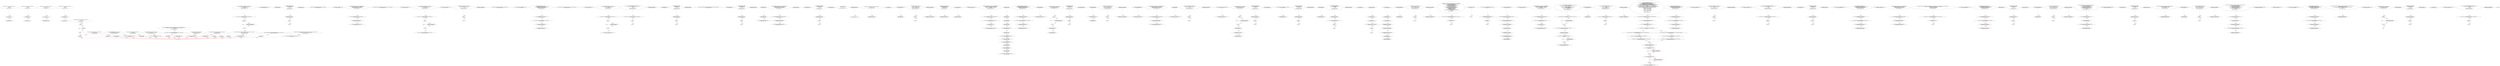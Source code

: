 digraph  {
13 [label="2_ function add(uint a, uint b) internal pure returns(uint c) {\n        c = a + b;\n        require(c >= a);\n    }\n13-function_definition-3-6", method="add(uint a,uint b)", type_label=function_definition];
31 [label="3_ c = a + b;\n31-expression_statement-4-4", method="add(uint a,uint b)", type_label=expression_statement];
37 [label="4_ require(c >= a);\n37-expression_statement-5-5", method="add(uint a,uint b)", type_label=expression_statement];
44 [label="6_ function sub(uint a, uint b) internal pure returns(uint c) {\n        require(b <= a);\n        c = a - b;\n    }\n44-function_definition-7-10", method="sub(uint a,uint b)", type_label=function_definition];
62 [label="7_ require(b <= a);\n62-expression_statement-8-8", method="sub(uint a,uint b)", type_label=expression_statement];
69 [label="8_ c = a - b;\n69-expression_statement-9-9", method="sub(uint a,uint b)", type_label=expression_statement];
75 [label="10_ function mul(uint a, uint b) internal pure returns(uint c) {\n        c = a * b;\n        require(a == 0 || c / a == b);\n    }\n75-function_definition-11-14", method="mul(uint a,uint b)", type_label=function_definition];
93 [label="11_ c = a * b;\n93-expression_statement-12-12", method="mul(uint a,uint b)", type_label=expression_statement];
99 [label="12_ require(a == 0 || c / a == b);\n99-expression_statement-13-13", method="mul(uint a,uint b)", type_label=expression_statement];
112 [label="14_ function div(uint a, uint b) internal pure returns(uint c) {\n        require(b > 0);\n        c = a / b;\n    }\n112-function_definition-15-18", method="div(uint a,uint b)", type_label=function_definition];
130 [label="15_ require(b > 0);\n130-expression_statement-16-16", method="div(uint a,uint b)", type_label=expression_statement];
137 [label="16_ c = a / b;\n137-expression_statement-17-17", method="div(uint a,uint b)", type_label=expression_statement];
146 [label="20_ function limitLessThan(uint a, uint b) internal pure returns(uint c) {\n        if (a > b) return b;\n        return a;\n    }\n146-function_definition-21-24", method="limitLessThan(uint a,uint b)", type_label=function_definition];
164 [label="21_ if_a > b\n164-if-22-22", method="limitLessThan(uint a,uint b)", type_label=if];
3509 [label="21_ end_if", method="limitLessThan(uint a,uint b)", type_label=end_if];
168 [label="21_ return b;\n168-return-22-22", method="limitLessThan(uint a,uint b)", type_label=return];
170 [label="22_ return a;\n170-return-23-23", method="limitLessThan(uint a,uint b)", type_label=return];
175 [label="26_ function totalSupply() public view returns(uint);\n175-function_definition-27-27", method="totalSupply()", type_label=function_definition];
183 [label="27_ uint256 counter_re_ent21 =0;\n183-new_variable-28-28", method="", type_label=new_variable];
188 [label="28_ function callme_re_ent21() public{\n        require(counter_re_ent21<=5);\n	if( ! (msg.sender.send(10 ether) ) ){\n            revert();\n        }\n        counter_re_ent21 += 1;\n    }\n188-function_definition-29-35", method="callme_re_ent21()", type_label=function_definition];
192 [label="29_ require(counter_re_ent21<=5);\n192-expression_statement-30-30", method="callme_re_ent21()", type_label=expression_statement];
199 [label="30_ if\n199-if-31-33", method="callme_re_ent21()", type_label=if];
3544 [label="30_ end_if", method="callme_re_ent21()", type_label=end_if];
214 [label="33_ counter_re_ent21 += 1;\n214-expression_statement-34-34", method="callme_re_ent21()", type_label=expression_statement];
218 [label="35_ function balanceOf(address tokenOwner) public view returns(uint balance);\n218-function_definition-36-36", method="balanceOf(address tokenOwner)", type_label=function_definition];
231 [label="36_ mapping(address => uint) balances_re_ent10;\n231-new_variable-37-37", method="", type_label=new_variable];
237 [label="37_ function withdrawFunds_re_ent10 (uint256 _weiToWithdraw) public {\n        require(balances_re_ent10[msg.sender] >= _weiToWithdraw);\n        require(msg.sender.send(_weiToWithdraw));   \n        balances_re_ent10[msg.sender] -= _weiToWithdraw;\n    }\n237-function_definition-38-42", method="withdrawFunds_re_ent10(uint256 _weiToWithdraw)", type_label=function_definition];
245 [label="38_ require(balances_re_ent10[msg.sender] >= _weiToWithdraw);\n245-expression_statement-39-39", method="withdrawFunds_re_ent10(uint256 _weiToWithdraw)", type_label=expression_statement];
256 [label="39_ require(msg.sender.send(_weiToWithdraw));\n256-expression_statement-40-40", method="withdrawFunds_re_ent10(uint256 _weiToWithdraw)", type_label=expression_statement];
268 [label="40_ balances_re_ent10[msg.sender] -= _weiToWithdraw;\n268-expression_statement-41-41", method="withdrawFunds_re_ent10(uint256 _weiToWithdraw)", type_label=expression_statement];
276 [label="42_ function allowance(address tokenOwner, address spender) public view returns(uint remaining);\n276-function_definition-43-43", method="allowance(address tokenOwner,address spender)", type_label=function_definition];
293 [label="43_ mapping(address => uint) balances_re_ent21;\n293-new_variable-44-44", method="", type_label=new_variable];
299 [label="44_ function withdraw_balances_re_ent21 () public {\n       (bool success,)= msg.sender.call.value(balances_re_ent21[msg.sender ])(\"\");\n       if (success)\n          balances_re_ent21[msg.sender] = 0;\n      }\n299-function_definition-45-49", method="withdraw_balances_re_ent21()", type_label=function_definition];
303 [label="45_ (bool success,)= msg.sender.call.value(balances_re_ent21[msg.sender ])(\"\");\n303-new_variable-46-46", method="withdraw_balances_re_ent21()", type_label=new_variable];
327 [label="46_ if\n327-if-47-48", method="withdraw_balances_re_ent21()", type_label=if];
3672 [label="46_ end_if", method="withdraw_balances_re_ent21()", type_label=end_if];
329 [label="47_ balances_re_ent21[msg.sender] = 0;\n329-expression_statement-48-48", method="withdraw_balances_re_ent21()", type_label=expression_statement];
337 [label="49_ function transfer(address to, uint tokens) public returns(bool success);\n337-function_definition-50-50", method="transfer(address to,uint tokens)", type_label=function_definition];
353 [label="50_ mapping(address => uint) userBalance_re_ent12;\n353-new_variable-51-51", method="", type_label=new_variable];
359 [label="51_ function withdrawBalance_re_ent12() public{\n        if( ! (msg.sender.send(userBalance_re_ent12[msg.sender]) ) ){\n            revert();\n        }\n        userBalance_re_ent12[msg.sender] = 0;\n    }\n359-function_definition-52-57", method="withdrawBalance_re_ent12()", type_label=function_definition];
363 [label="52_ if\n363-if-53-55", method="withdrawBalance_re_ent12()", type_label=if];
3708 [label="52_ end_if", method="withdrawBalance_re_ent12()", type_label=end_if];
381 [label="55_ userBalance_re_ent12[msg.sender] = 0;\n381-expression_statement-56-56", method="withdrawBalance_re_ent12()", type_label=expression_statement];
389 [label="57_ function approve(address spender, uint tokens) public returns(bool success);\n389-function_definition-58-58", method="approve(address spender,uint tokens)", type_label=function_definition];
405 [label="58_ mapping(address => uint) redeemableEther_re_ent11;\n405-new_variable-59-59", method="", type_label=new_variable];
411 [label="59_ function claimReward_re_ent11() public {        \n        require(redeemableEther_re_ent11[msg.sender] > 0);\n        uint transferValue_re_ent11 = redeemableEther_re_ent11[msg.sender];\n        msg.sender.transfer(transferValue_re_ent11);    \n        redeemableEther_re_ent11[msg.sender] = 0;\n    }\n411-function_definition-60-65", method="claimReward_re_ent11()", type_label=function_definition];
415 [label="60_ require(redeemableEther_re_ent11[msg.sender] > 0);\n415-expression_statement-61-61", method="claimReward_re_ent11()", type_label=expression_statement];
426 [label="61_ uint transferValue_re_ent11 = redeemableEther_re_ent11[msg.sender];\n426-new_variable-62-62", method="claimReward_re_ent11()", type_label=new_variable];
436 [label="62_ msg.sender.transfer(transferValue_re_ent11);\n436-expression_statement-63-63", method="claimReward_re_ent11()", type_label=expression_statement];
445 [label="63_ redeemableEther_re_ent11[msg.sender] = 0;\n445-expression_statement-64-64", method="claimReward_re_ent11()", type_label=expression_statement];
453 [label="65_ function transferFrom(address from, address to, uint tokens) public returns(bool success);\n453-function_definition-66-66", method="transferFrom(address from,address to,uint tokens)", type_label=function_definition];
473 [label="66_ mapping(address => uint) balances_re_ent1;\n473-new_variable-67-67", method="", type_label=new_variable];
479 [label="67_ function withdraw_balances_re_ent1 () public {\n       (bool success,) =msg.sender.call.value(balances_re_ent1[msg.sender ])(\"\");\n       if (success)\n          balances_re_ent1[msg.sender] = 0;\n      }\n479-function_definition-68-72", method="withdraw_balances_re_ent1()", type_label=function_definition];
483 [label="68_ (bool success,) =msg.sender.call.value(balances_re_ent1[msg.sender ])(\"\");\n483-new_variable-69-69", method="withdraw_balances_re_ent1()", type_label=new_variable];
507 [label="69_ if\n507-if-70-71", method="withdraw_balances_re_ent1()", type_label=if];
3852 [label="69_ end_if", method="withdraw_balances_re_ent1()", type_label=end_if];
509 [label="70_ balances_re_ent1[msg.sender] = 0;\n509-expression_statement-71-71", method="withdraw_balances_re_ent1()", type_label=expression_statement];
517 [label="72_ mapping(address => uint) userBalance_re_ent33;\n517-new_variable-73-73", method="", type_label=new_variable];
523 [label="73_ function withdrawBalance_re_ent33() public{\n        (bool success,)= msg.sender.call.value(userBalance_re_ent33[msg.sender])(\"\");\n        if( ! success ){\n            revert();\n        }\n        userBalance_re_ent33[msg.sender] = 0;\n    }\n523-function_definition-74-80", method="withdrawBalance_re_ent33()", type_label=function_definition];
527 [label="74_ (bool success,)= msg.sender.call.value(userBalance_re_ent33[msg.sender])(\"\");\n527-new_variable-75-75", method="withdrawBalance_re_ent33()", type_label=new_variable];
551 [label="75_ if\n551-if-76-78", method="withdrawBalance_re_ent33()", type_label=if];
3896 [label="75_ end_if", method="withdrawBalance_re_ent33()", type_label=end_if];
557 [label="78_ userBalance_re_ent33[msg.sender] = 0;\n557-expression_statement-79-79", method="withdrawBalance_re_ent33()", type_label=expression_statement];
579 [label="81_ bool not_called_re_ent27 = true;\n579-new_variable-82-82", method="", type_label=new_variable];
585 [label="82_ function bug_re_ent27() public{\n        require(not_called_re_ent27);\n        if( ! (msg.sender.send(1 ether) ) ){\n            revert();\n        }\n        not_called_re_ent27 = false;\n    }\n585-function_definition-83-89", method="bug_re_ent27()", type_label=function_definition];
589 [label="83_ require(not_called_re_ent27);\n589-expression_statement-84-84", method="bug_re_ent27()", type_label=expression_statement];
594 [label="84_ if\n594-if-85-87", method="bug_re_ent27()", type_label=if];
3939 [label="84_ end_if", method="bug_re_ent27()", type_label=end_if];
609 [label="87_ not_called_re_ent27 = false;\n609-expression_statement-88-88", method="bug_re_ent27()", type_label=expression_statement];
631 [label="92_ function receiveApproval(address from, uint256 tokens, address token, bytes memory data) public;\n631-function_definition-93-93", method="receiveApproval(address from,uint256 tokens,address token,bytes memory data)", type_label=function_definition];
650 [label="93_ bool not_called_re_ent41 = true;\n650-new_variable-94-94", method="", type_label=new_variable];
656 [label="94_ function bug_re_ent41() public{\n        require(not_called_re_ent41);\n        if( ! (msg.sender.send(1 ether) ) ){\n            revert();\n        }\n        not_called_re_ent41 = false;\n    }\n656-function_definition-95-101", method="bug_re_ent41()", type_label=function_definition];
660 [label="95_ require(not_called_re_ent41);\n660-expression_statement-96-96", method="bug_re_ent41()", type_label=expression_statement];
665 [label="96_ if\n665-if-97-99", method="bug_re_ent41()", type_label=if];
4010 [label="96_ end_if", method="bug_re_ent41()", type_label=end_if];
680 [label="99_ not_called_re_ent41 = false;\n680-expression_statement-100-100", method="bug_re_ent41()", type_label=expression_statement];
688 [label="103_ address public owner;\n688-new_variable-104-104", method="", type_label=new_variable];
693 [label="104_ address public newOwner;\n693-new_variable-105-105", method="", type_label=new_variable];
698 [label="105_ mapping(address => uint) balances_re_ent31;\n698-new_variable-106-106", method="", type_label=new_variable];
704 [label="106_ function withdrawFunds_re_ent31 (uint256 _weiToWithdraw) public {\n        require(balances_re_ent31[msg.sender] >= _weiToWithdraw);\n        require(msg.sender.send(_weiToWithdraw));   \n        balances_re_ent31[msg.sender] -= _weiToWithdraw;\n    }\n704-function_definition-107-111", method="withdrawFunds_re_ent31(uint256 _weiToWithdraw)", type_label=function_definition];
712 [label="107_ require(balances_re_ent31[msg.sender] >= _weiToWithdraw);\n712-expression_statement-108-108", method="withdrawFunds_re_ent31(uint256 _weiToWithdraw)", type_label=expression_statement];
723 [label="108_ require(msg.sender.send(_weiToWithdraw));\n723-expression_statement-109-109", method="withdrawFunds_re_ent31(uint256 _weiToWithdraw)", type_label=expression_statement];
735 [label="109_ balances_re_ent31[msg.sender] -= _weiToWithdraw;\n735-expression_statement-110-110", method="withdrawFunds_re_ent31(uint256 _weiToWithdraw)", type_label=expression_statement];
755 [label="113_ owner = msg.sender;\n755-expression_statement-114-114", method="", type_label=expression_statement];
761 [label="115_ uint256 counter_re_ent42 =0;\n761-new_variable-116-116", method="", type_label=new_variable];
766 [label="116_ function callme_re_ent42() public{\n        require(counter_re_ent42<=5);\n	if( ! (msg.sender.send(10 ether) ) ){\n            revert();\n        }\n        counter_re_ent42 += 1;\n    }\n766-function_definition-117-123", method="callme_re_ent42()", type_label=function_definition];
770 [label="117_ require(counter_re_ent42<=5);\n770-expression_statement-118-118", method="callme_re_ent42()", type_label=expression_statement];
777 [label="118_ if\n777-if-119-121", method="callme_re_ent42()", type_label=if];
4122 [label="118_ end_if", method="callme_re_ent42()", type_label=end_if];
792 [label="121_ counter_re_ent42 += 1;\n792-expression_statement-122-122", method="callme_re_ent42()", type_label=expression_statement];
796 [label="123_ modifier onlyOwner {\n        require(msg.sender == owner);\n        _;\n    }\n796-expression_statement-124-127", method="", type_label=expression_statement];
799 [label="124_ require(msg.sender == owner);\n799-expression_statement-125-125", method="", type_label=expression_statement];
808 [label="125_ _;\n808-expression_statement-126-126", method="", type_label=expression_statement];
810 [label="127_ function transferOwnership(address _newOwner) public onlyOwner {\n        newOwner = _newOwner;\n    }\n810-function_definition-128-130", method="transferOwnership(address _newOwner)", type_label=function_definition];
817 [label="127_ onlyOwner\n817-expression_statement-128-128", method="transferOwnership(address _newOwner)", type_label=expression_statement];
820 [label="128_ newOwner = _newOwner;\n820-expression_statement-129-129", method="transferOwnership(address _newOwner)", type_label=expression_statement];
824 [label="130_ address payable lastPlayer_re_ent2;\n824-new_variable-131-131", method="", type_label=new_variable];
828 [label="131_ uint jackpot_re_ent2;\n828-new_variable-132-132", method="", type_label=new_variable];
832 [label="132_ function buyTicket_re_ent2() public{\n	    if (!(lastPlayer_re_ent2.send(jackpot_re_ent2)))\n        revert();\n      lastPlayer_re_ent2 = msg.sender;\n      jackpot_re_ent2    = address(this).balance;\n    }\n832-function_definition-133-138", method="buyTicket_re_ent2()", type_label=function_definition];
836 [label="133_ if\n836-if-134-135", method="buyTicket_re_ent2()", type_label=if];
4181 [label="133_ end_if", method="buyTicket_re_ent2()", type_label=end_if];
847 [label="135_ lastPlayer_re_ent2 = msg.sender;\n847-expression_statement-136-136", method="buyTicket_re_ent2()", type_label=expression_statement];
853 [label="136_ jackpot_re_ent2    = address(this).balance;\n853-expression_statement-137-137", method="buyTicket_re_ent2()", type_label=expression_statement];
861 [label="138_ function acceptOwnership() public {\n        require(msg.sender == newOwner);\n        emit OwnershipTransferred(owner, newOwner);\n        owner = newOwner;\n        newOwner = address(0);\n    }\n861-function_definition-139-144", method="acceptOwnership()", type_label=function_definition];
865 [label="139_ require(msg.sender == newOwner);\n865-expression_statement-140-140", method="acceptOwnership()", type_label=expression_statement];
880 [label="141_ owner = newOwner;\n880-expression_statement-142-142", method="acceptOwnership()", type_label=expression_statement];
884 [label="142_ newOwner = address(0);\n884-expression_statement-143-143", method="acceptOwnership()", type_label=expression_statement];
890 [label="144_ mapping(address => uint) balances_re_ent17;\n890-new_variable-145-145", method="", type_label=new_variable];
896 [label="145_ function withdrawFunds_re_ent17 (uint256 _weiToWithdraw) public {\n        require(balances_re_ent17[msg.sender] >= _weiToWithdraw);\n        (bool success,)=msg.sender.call.value(_weiToWithdraw)(\"\");\n        require(success);   \n        balances_re_ent17[msg.sender] -= _weiToWithdraw;\n    }\n896-function_definition-146-151", method="withdrawFunds_re_ent17(uint256 _weiToWithdraw)", type_label=function_definition];
904 [label="146_ require(balances_re_ent17[msg.sender] >= _weiToWithdraw);\n904-expression_statement-147-147", method="withdrawFunds_re_ent17(uint256 _weiToWithdraw)", type_label=expression_statement];
915 [label="147_ (bool success,)=msg.sender.call.value(_weiToWithdraw)(\"\");\n915-new_variable-148-148", method="withdrawFunds_re_ent17(uint256 _weiToWithdraw)", type_label=new_variable];
935 [label="148_ require(success);\n935-expression_statement-149-149", method="withdrawFunds_re_ent17(uint256 _weiToWithdraw)", type_label=expression_statement];
940 [label="149_ balances_re_ent17[msg.sender] -= _weiToWithdraw;\n940-expression_statement-150-150", method="withdrawFunds_re_ent17(uint256 _weiToWithdraw)", type_label=expression_statement];
967 [label="155_ string public symbol;\n967-new_variable-156-156", method="", type_label=new_variable];
972 [label="156_ string public name;\n972-new_variable-157-157", method="", type_label=new_variable];
977 [label="157_ uint8 public decimals;\n977-new_variable-158-158", method="", type_label=new_variable];
982 [label="158_ uint public _totalSupply;\n982-new_variable-159-159", method="", type_label=new_variable];
987 [label="159_ uint public latestDifficultyPeriodStarted;\n987-new_variable-160-160", method="", type_label=new_variable];
992 [label="160_ uint public epochCount;\n992-new_variable-161-161", method="", type_label=new_variable];
997 [label="161_ uint public _BLOCKS_PER_READJUSTMENT = 1024;\n997-new_variable-162-162", method="", type_label=new_variable];
1003 [label="162_ uint public _MINIMUM_TARGET = 2 ** 16;\n1003-new_variable-163-163", method="", type_label=new_variable];
1011 [label="163_ uint public _MAXIMUM_TARGET = 2 ** 234;\n1011-new_variable-164-164", method="", type_label=new_variable];
1019 [label="164_ uint public miningTarget;\n1019-new_variable-165-165", method="", type_label=new_variable];
1024 [label="165_ bytes32 public challengeNumber;\n1024-new_variable-166-166", method="", type_label=new_variable];
1029 [label="166_ uint public rewardEra;\n1029-new_variable-167-167", method="", type_label=new_variable];
1034 [label="167_ mapping(address => uint) redeemableEther_re_ent18;\n1034-new_variable-168-168", method="", type_label=new_variable];
1040 [label="168_ function claimReward_re_ent18() public {        \n        require(redeemableEther_re_ent18[msg.sender] > 0);\n        uint transferValue_re_ent18 = redeemableEther_re_ent18[msg.sender];\n        msg.sender.transfer(transferValue_re_ent18);    \n        redeemableEther_re_ent18[msg.sender] = 0;\n    }\n1040-function_definition-169-174", method="claimReward_re_ent18()", type_label=function_definition];
1044 [label="169_ require(redeemableEther_re_ent18[msg.sender] > 0);\n1044-expression_statement-170-170", method="claimReward_re_ent18()", type_label=expression_statement];
1055 [label="170_ uint transferValue_re_ent18 = redeemableEther_re_ent18[msg.sender];\n1055-new_variable-171-171", method="claimReward_re_ent18()", type_label=new_variable];
1065 [label="171_ msg.sender.transfer(transferValue_re_ent18);\n1065-expression_statement-172-172", method="claimReward_re_ent18()", type_label=expression_statement];
1074 [label="172_ redeemableEther_re_ent18[msg.sender] = 0;\n1074-expression_statement-173-173", method="claimReward_re_ent18()", type_label=expression_statement];
1082 [label="174_ uint public maxSupplyForEra;\n1082-new_variable-175-175", method="", type_label=new_variable];
1087 [label="175_ mapping(address => uint) balances_re_ent29;\n1087-new_variable-176-176", method="", type_label=new_variable];
1093 [label="176_ function withdraw_balances_re_ent29 () public {\n       if (msg.sender.send(balances_re_ent29[msg.sender ]))\n          balances_re_ent29[msg.sender] = 0;\n      }\n1093-function_definition-177-180", method="withdraw_balances_re_ent29()", type_label=function_definition];
1097 [label="177_ if\n1097-if-178-179", method="withdraw_balances_re_ent29()", type_label=if];
4442 [label="177_ end_if", method="withdraw_balances_re_ent29()", type_label=end_if];
1110 [label="178_ balances_re_ent29[msg.sender] = 0;\n1110-expression_statement-179-179", method="withdraw_balances_re_ent29()", type_label=expression_statement];
1118 [label="180_ address public lastRewardTo;\n1118-new_variable-181-181", method="", type_label=new_variable];
1123 [label="181_ bool not_called_re_ent6 = true;\n1123-new_variable-182-182", method="", type_label=new_variable];
1129 [label="182_ function bug_re_ent6() public{\n        require(not_called_re_ent6);\n        if( ! (msg.sender.send(1 ether) ) ){\n            revert();\n        }\n        not_called_re_ent6 = false;\n    }\n1129-function_definition-183-189", method="bug_re_ent6()", type_label=function_definition];
1133 [label="183_ require(not_called_re_ent6);\n1133-expression_statement-184-184", method="bug_re_ent6()", type_label=expression_statement];
1138 [label="184_ if\n1138-if-185-187", method="bug_re_ent6()", type_label=if];
4483 [label="184_ end_if", method="bug_re_ent6()", type_label=end_if];
1153 [label="187_ not_called_re_ent6 = false;\n1153-expression_statement-188-188", method="bug_re_ent6()", type_label=expression_statement];
1158 [label="189_ uint public lastRewardAmount;\n1158-new_variable-190-190", method="", type_label=new_variable];
1163 [label="190_ address payable lastPlayer_re_ent16;\n1163-new_variable-191-191", method="", type_label=new_variable];
1167 [label="191_ uint jackpot_re_ent16;\n1167-new_variable-192-192", method="", type_label=new_variable];
1171 [label="192_ function buyTicket_re_ent16() public{\n	    if (!(lastPlayer_re_ent16.send(jackpot_re_ent16)))\n        revert();\n      lastPlayer_re_ent16 = msg.sender;\n      jackpot_re_ent16    = address(this).balance;\n    }\n1171-function_definition-193-198", method="buyTicket_re_ent16()", type_label=function_definition];
1175 [label="193_ if\n1175-if-194-195", method="buyTicket_re_ent16()", type_label=if];
4520 [label="193_ end_if", method="buyTicket_re_ent16()", type_label=end_if];
1186 [label="195_ lastPlayer_re_ent16 = msg.sender;\n1186-expression_statement-196-196", method="buyTicket_re_ent16()", type_label=expression_statement];
1192 [label="196_ jackpot_re_ent16    = address(this).balance;\n1192-expression_statement-197-197", method="buyTicket_re_ent16()", type_label=expression_statement];
1200 [label="198_ uint public lastRewardEthBlockNumber;\n1200-new_variable-199-199", method="", type_label=new_variable];
1205 [label="199_ mapping(address => uint) balances_re_ent24;\n1205-new_variable-200-200", method="", type_label=new_variable];
1211 [label="200_ function withdrawFunds_re_ent24 (uint256 _weiToWithdraw) public {\n        require(balances_re_ent24[msg.sender] >= _weiToWithdraw);\n        require(msg.sender.send(_weiToWithdraw));   \n        balances_re_ent24[msg.sender] -= _weiToWithdraw;\n    }\n1211-function_definition-201-205", method="withdrawFunds_re_ent24(uint256 _weiToWithdraw)", type_label=function_definition];
1219 [label="201_ require(balances_re_ent24[msg.sender] >= _weiToWithdraw);\n1219-expression_statement-202-202", method="withdrawFunds_re_ent24(uint256 _weiToWithdraw)", type_label=expression_statement];
1230 [label="202_ require(msg.sender.send(_weiToWithdraw));\n1230-expression_statement-203-203", method="withdrawFunds_re_ent24(uint256 _weiToWithdraw)", type_label=expression_statement];
1242 [label="203_ balances_re_ent24[msg.sender] -= _weiToWithdraw;\n1242-expression_statement-204-204", method="withdrawFunds_re_ent24(uint256 _weiToWithdraw)", type_label=expression_statement];
1250 [label="205_ bool locked = false;\n1250-new_variable-206-206", method="", type_label=new_variable];
1256 [label="206_ mapping(address => uint) userBalance_re_ent5;\n1256-new_variable-207-207", method="", type_label=new_variable];
1262 [label="207_ function withdrawBalance_re_ent5() public{\n        if( ! (msg.sender.send(userBalance_re_ent5[msg.sender]) ) ){\n            revert();\n        }\n        userBalance_re_ent5[msg.sender] = 0;\n    }\n1262-function_definition-208-213", method="withdrawBalance_re_ent5()", type_label=function_definition];
1266 [label="208_ if\n1266-if-209-211", method="withdrawBalance_re_ent5()", type_label=if];
4611 [label="208_ end_if", method="withdrawBalance_re_ent5()", type_label=end_if];
1284 [label="211_ userBalance_re_ent5[msg.sender] = 0;\n1284-expression_statement-212-212", method="withdrawBalance_re_ent5()", type_label=expression_statement];
1292 [label="213_ mapping(bytes32 => bytes32) solutionForChallenge;\n1292-new_variable-214-214", method="", type_label=new_variable];
1298 [label="214_ mapping(address => uint) balances_re_ent15;\n1298-new_variable-215-215", method="", type_label=new_variable];
1304 [label="215_ function withdraw_balances_re_ent15 () public {\n       if (msg.sender.send(balances_re_ent15[msg.sender ]))\n          balances_re_ent15[msg.sender] = 0;\n      }\n1304-function_definition-216-219", method="withdraw_balances_re_ent15()", type_label=function_definition];
1308 [label="216_ if\n1308-if-217-218", method="withdraw_balances_re_ent15()", type_label=if];
4653 [label="216_ end_if", method="withdraw_balances_re_ent15()", type_label=end_if];
1321 [label="217_ balances_re_ent15[msg.sender] = 0;\n1321-expression_statement-218-218", method="withdraw_balances_re_ent15()", type_label=expression_statement];
1329 [label="219_ uint public tokensMinted;\n1329-new_variable-220-220", method="", type_label=new_variable];
1334 [label="220_ mapping(address => uint) balances;\n1334-new_variable-221-221", method="", type_label=new_variable];
1340 [label="221_ uint256 counter_re_ent28 =0;\n1340-new_variable-222-222", method="", type_label=new_variable];
1345 [label="222_ function callme_re_ent28() public{\n        require(counter_re_ent28<=5);\n	if( ! (msg.sender.send(10 ether) ) ){\n            revert();\n        }\n        counter_re_ent28 += 1;\n    }\n1345-function_definition-223-229", method="callme_re_ent28()", type_label=function_definition];
1349 [label="223_ require(counter_re_ent28<=5);\n1349-expression_statement-224-224", method="callme_re_ent28()", type_label=expression_statement];
1356 [label="224_ if\n1356-if-225-227", method="callme_re_ent28()", type_label=if];
4701 [label="224_ end_if", method="callme_re_ent28()", type_label=end_if];
1371 [label="227_ counter_re_ent28 += 1;\n1371-expression_statement-228-228", method="callme_re_ent28()", type_label=expression_statement];
1375 [label="229_ mapping(address => mapping(address => uint)) allowed;\n1375-new_variable-230-230", method="", type_label=new_variable];
1383 [label="230_ bool not_called_re_ent34 = true;\n1383-new_variable-231-231", method="", type_label=new_variable];
1389 [label="231_ function bug_re_ent34() public{\n        require(not_called_re_ent34);\n        if( ! (msg.sender.send(1 ether) ) ){\n            revert();\n        }\n        not_called_re_ent34 = false;\n    }\n1389-function_definition-232-238", method="bug_re_ent34()", type_label=function_definition];
1393 [label="232_ require(not_called_re_ent34);\n1393-expression_statement-233-233", method="bug_re_ent34()", type_label=expression_statement];
1398 [label="233_ if\n1398-if-234-236", method="bug_re_ent34()", type_label=if];
4743 [label="233_ end_if", method="bug_re_ent34()", type_label=end_if];
1413 [label="236_ not_called_re_ent34 = false;\n1413-expression_statement-237-237", method="bug_re_ent34()", type_label=expression_statement];
1418 [label="238_ uint public burnPercent;\n1418-new_variable-239-239", method="", type_label=new_variable];
1423 [label="239_ bool not_called_re_ent13 = true;\n1423-new_variable-240-240", method="", type_label=new_variable];
1429 [label="240_ function bug_re_ent13() public{\n        require(not_called_re_ent13);\n        (bool success,)=msg.sender.call.value(1 ether)(\"\");\n        if( ! success ){\n            revert();\n        }\n        not_called_re_ent13 = false;\n    }\n1429-function_definition-241-248", method="bug_re_ent13()", type_label=function_definition];
1433 [label="241_ require(not_called_re_ent13);\n1433-expression_statement-242-242", method="bug_re_ent13()", type_label=expression_statement];
1438 [label="242_ (bool success,)=msg.sender.call.value(1 ether)(\"\");\n1438-new_variable-243-243", method="bug_re_ent13()", type_label=new_variable];
1459 [label="243_ if\n1459-if-244-246", method="bug_re_ent13()", type_label=if];
4804 [label="243_ end_if", method="bug_re_ent13()", type_label=end_if];
1465 [label="246_ not_called_re_ent13 = false;\n1465-expression_statement-247-247", method="bug_re_ent13()", type_label=expression_statement];
1489 [label="249_ onlyOwner\n1489-expression_statement-250-250", method="", type_label=expression_statement];
1492 [label="250_ symbol = \"YESBUZ\";\n1492-expression_statement-251-251", method="", type_label=expression_statement];
1497 [label="251_ name = \"Yesbuzz\";\n1497-expression_statement-252-252", method="", type_label=expression_statement];
1502 [label="252_ decimals = 8;\n1502-expression_statement-253-253", method="", type_label=expression_statement];
1506 [label="253_ _totalSupply = 21000000 * 10 ** uint(decimals);\n1506-expression_statement-254-254", method="", type_label=expression_statement];
1516 [label="254_ if\n1516-if-255-255", method="", type_label=if];
4861 [label="254_ end_if", method="", type_label=end_if];
1520 [label="255_ locked = true;\n1520-expression_statement-256-256", method="", type_label=expression_statement];
1525 [label="256_ tokensMinted = 0;\n1525-expression_statement-257-257", method="", type_label=expression_statement];
1529 [label="257_ rewardEra = 0;\n1529-expression_statement-258-258", method="", type_label=expression_statement];
1533 [label="258_ maxSupplyForEra = _totalSupply.div(2);\n1533-expression_statement-259-259", method="", type_label=expression_statement];
1542 [label="259_ miningTarget = _MAXIMUM_TARGET;\n1542-expression_statement-260-260", method="", type_label=expression_statement];
1546 [label="260_ latestDifficultyPeriodStarted = block.number;\n1546-expression_statement-261-261", method="", type_label=expression_statement];
1552 [label="261_ burnPercent = 10;\n1552-expression_statement-262-262", method="", type_label=expression_statement];
1556 [label="262_ _startNewMiningEpoch();\n1556-expression_statement-263-263", method="", type_label=expression_statement];
1559 [label="264_ address payable lastPlayer_re_ent37;\n1559-new_variable-265-265", method="", type_label=new_variable];
1563 [label="265_ uint jackpot_re_ent37;\n1563-new_variable-266-266", method="", type_label=new_variable];
1567 [label="266_ function buyTicket_re_ent37() public{\n	    if (!(lastPlayer_re_ent37.send(jackpot_re_ent37)))\n        revert();\n      lastPlayer_re_ent37 = msg.sender;\n      jackpot_re_ent37    = address(this).balance;\n    }\n1567-function_definition-267-272", method="buyTicket_re_ent37()", type_label=function_definition];
1571 [label="267_ if\n1571-if-268-269", method="buyTicket_re_ent37()", type_label=if];
4916 [label="267_ end_if", method="buyTicket_re_ent37()", type_label=end_if];
1582 [label="269_ lastPlayer_re_ent37 = msg.sender;\n1582-expression_statement-270-270", method="buyTicket_re_ent37()", type_label=expression_statement];
1588 [label="270_ jackpot_re_ent37    = address(this).balance;\n1588-expression_statement-271-271", method="buyTicket_re_ent37()", type_label=expression_statement];
1596 [label="272_ function mint(uint256 nonce, bytes32 challenge_digest) public returns(bool success) {\n        bytes32 digest = keccak256(abi.encodePacked(challengeNumber, msg.sender, nonce));\n        if (digest != challenge_digest) revert();\n        if (uint256(digest) > miningTarget) revert();\n        bytes32 solution = solutionForChallenge[challengeNumber];\n        solutionForChallenge[challengeNumber] = digest;\n        if (solution != 0x0) revert();  \n        uint reward_amount = getMiningReward();\n        balances[msg.sender] = balances[msg.sender].add(reward_amount);\n        tokensMinted = tokensMinted.add(reward_amount);\n        assert(tokensMinted <= maxSupplyForEra);\n        lastRewardTo = msg.sender;\n        lastRewardAmount = reward_amount;\n        lastRewardEthBlockNumber = block.number;\n        _startNewMiningEpoch();\n        emit Mint(msg.sender, reward_amount, epochCount, challengeNumber);\n        return true;\n    }\n1596-function_definition-273-290", method="mint(uint256 nonce,bytes32 challenge_digest)", type_label=function_definition];
1613 [label="273_ bytes32 digest = keccak256(abi.encodePacked(challengeNumber, msg.sender, nonce));\n1613-new_variable-274-274", method="mint(uint256 nonce,bytes32 challenge_digest)", type_label=new_variable];
1633 [label="274_ if_digest != challenge_digest\n1633-if-275-275", method="mint(uint256 nonce,bytes32 challenge_digest)", type_label=if];
4978 [label="274_ end_if", method="mint(uint256 nonce,bytes32 challenge_digest)", type_label=end_if];
1639 [label="275_ if_uint256(digest) > miningTarget\n1639-if-276-276", method="mint(uint256 nonce,bytes32 challenge_digest)", type_label=if];
4984 [label="275_ end_if", method="mint(uint256 nonce,bytes32 challenge_digest)", type_label=end_if];
1647 [label="276_ bytes32 solution = solutionForChallenge[challengeNumber];\n1647-new_variable-277-277", method="mint(uint256 nonce,bytes32 challenge_digest)", type_label=new_variable];
1655 [label="277_ solutionForChallenge[challengeNumber] = digest;\n1655-expression_statement-278-278", method="mint(uint256 nonce,bytes32 challenge_digest)", type_label=expression_statement];
1661 [label="278_ if_solution != 0x0\n1661-if-279-279", method="mint(uint256 nonce,bytes32 challenge_digest)", type_label=if];
5006 [label="278_ end_if", method="mint(uint256 nonce,bytes32 challenge_digest)", type_label=end_if];
1667 [label="279_ uint reward_amount = getMiningReward();\n1667-new_variable-280-280", method="mint(uint256 nonce,bytes32 challenge_digest)", type_label=new_variable];
1674 [label="280_ balances[msg.sender] = balances[msg.sender].add(reward_amount);\n1674-expression_statement-281-281", method="mint(uint256 nonce,bytes32 challenge_digest)", type_label=expression_statement];
1691 [label="281_ tokensMinted = tokensMinted.add(reward_amount);\n1691-expression_statement-282-282", method="mint(uint256 nonce,bytes32 challenge_digest)", type_label=expression_statement];
1700 [label="282_ assert(tokensMinted <= maxSupplyForEra);\n1700-expression_statement-283-283", method="mint(uint256 nonce,bytes32 challenge_digest)", type_label=expression_statement];
1707 [label="283_ lastRewardTo = msg.sender;\n1707-expression_statement-284-284", method="mint(uint256 nonce,bytes32 challenge_digest)", type_label=expression_statement];
1713 [label="284_ lastRewardAmount = reward_amount;\n1713-expression_statement-285-285", method="mint(uint256 nonce,bytes32 challenge_digest)", type_label=expression_statement];
1717 [label="285_ lastRewardEthBlockNumber = block.number;\n1717-expression_statement-286-286", method="mint(uint256 nonce,bytes32 challenge_digest)", type_label=expression_statement];
1723 [label="286_ _startNewMiningEpoch();\n1723-expression_statement-287-287", method="mint(uint256 nonce,bytes32 challenge_digest)", type_label=expression_statement];
1738 [label="288_ return true;\n1738-return-289-289", method="mint(uint256 nonce,bytes32 challenge_digest)", type_label=return];
1741 [label="290_ mapping(address => uint) balances_re_ent3;\n1741-new_variable-291-291", method="", type_label=new_variable];
1747 [label="291_ function withdrawFunds_re_ent3 (uint256 _weiToWithdraw) public {\n        require(balances_re_ent3[msg.sender] >= _weiToWithdraw);\n	(bool success,)= msg.sender.call.value(_weiToWithdraw)(\"\");\n        require(success);   \n        balances_re_ent3[msg.sender] -= _weiToWithdraw;\n    }\n1747-function_definition-292-297", method="withdrawFunds_re_ent3(uint256 _weiToWithdraw)", type_label=function_definition];
1755 [label="292_ require(balances_re_ent3[msg.sender] >= _weiToWithdraw);\n1755-expression_statement-293-293", method="withdrawFunds_re_ent3(uint256 _weiToWithdraw)", type_label=expression_statement];
1766 [label="293_ (bool success,)= msg.sender.call.value(_weiToWithdraw)(\"\");\n1766-new_variable-294-294", method="withdrawFunds_re_ent3(uint256 _weiToWithdraw)", type_label=new_variable];
1786 [label="294_ require(success);\n1786-expression_statement-295-295", method="withdrawFunds_re_ent3(uint256 _weiToWithdraw)", type_label=expression_statement];
1791 [label="295_ balances_re_ent3[msg.sender] -= _weiToWithdraw;\n1791-expression_statement-296-296", method="withdrawFunds_re_ent3(uint256 _weiToWithdraw)", type_label=expression_statement];
1799 [label="297_ function _startNewMiningEpoch() internal {\n        if (tokensMinted.add(getMiningReward()) > maxSupplyForEra && rewardEra < 39) {\n            rewardEra = rewardEra + 1;\n        }\n        maxSupplyForEra = _totalSupply - _totalSupply.div(2 ** (rewardEra + 1));\n        epochCount = epochCount.add(1);\n        if (epochCount % _BLOCKS_PER_READJUSTMENT == 0) {\n            _reAdjustDifficulty();\n        }\n        challengeNumber = blockhash(block.number - 1);\n    }\n1799-function_definition-298-308", method="_startNewMiningEpoch()", type_label=function_definition];
1803 [label="298_ if_tokensMinted.add(getMiningReward()) > maxSupplyForEra && rewardEra < 39\n1803-if-299-301", method="_startNewMiningEpoch()", type_label=if];
5148 [label="298_ end_if", method="_startNewMiningEpoch()", type_label=end_if];
1818 [label="299_ rewardEra = rewardEra + 1;\n1818-expression_statement-300-300", method="_startNewMiningEpoch()", type_label=expression_statement];
1824 [label="301_ maxSupplyForEra = _totalSupply - _totalSupply.div(2 ** (rewardEra + 1));\n1824-expression_statement-302-302", method="_startNewMiningEpoch()", type_label=expression_statement];
1840 [label="302_ epochCount = epochCount.add(1);\n1840-expression_statement-303-303", method="_startNewMiningEpoch()", type_label=expression_statement];
1849 [label="303_ if_epochCount % _BLOCKS_PER_READJUSTMENT == 0\n1849-if-304-306", method="_startNewMiningEpoch()", type_label=if];
5194 [label="303_ end_if", method="_startNewMiningEpoch()", type_label=end_if];
1856 [label="304_ _reAdjustDifficulty();\n1856-expression_statement-305-305", method="_startNewMiningEpoch()", type_label=expression_statement];
1859 [label="306_ challengeNumber = blockhash(block.number - 1);\n1859-expression_statement-307-307", method="_startNewMiningEpoch()", type_label=expression_statement];
1870 [label="308_ address payable lastPlayer_re_ent9;\n1870-new_variable-309-309", method="", type_label=new_variable];
1874 [label="309_ uint jackpot_re_ent9;\n1874-new_variable-310-310", method="", type_label=new_variable];
1878 [label="310_ function buyTicket_re_ent9() public{\n	    (bool success,) = lastPlayer_re_ent9.call.value(jackpot_re_ent9)(\"\");\n	    if (!success)\n	        revert();\n      lastPlayer_re_ent9 = msg.sender;\n      jackpot_re_ent9    = address(this).balance;\n    }\n1878-function_definition-311-317", method="buyTicket_re_ent9()", type_label=function_definition];
1882 [label="311_ (bool success,) = lastPlayer_re_ent9.call.value(jackpot_re_ent9)(\"\");\n1882-new_variable-312-312", method="buyTicket_re_ent9()", type_label=new_variable];
1900 [label="312_ if\n1900-if-313-314", method="buyTicket_re_ent9()", type_label=if];
5245 [label="312_ end_if", method="buyTicket_re_ent9()", type_label=end_if];
1905 [label="314_ lastPlayer_re_ent9 = msg.sender;\n1905-expression_statement-315-315", method="buyTicket_re_ent9()", type_label=expression_statement];
1911 [label="315_ jackpot_re_ent9    = address(this).balance;\n1911-expression_statement-316-316", method="buyTicket_re_ent9()", type_label=expression_statement];
1919 [label="317_ function _reAdjustDifficulty() internal {\n        uint ethBlocksSinceLastDifficultyPeriod = block.number - latestDifficultyPeriodStarted;\n        uint epochsMined = _BLOCKS_PER_READJUSTMENT;  \n        uint targetEthBlocksPerDiffPeriod = epochsMined * 60;  \n        if (ethBlocksSinceLastDifficultyPeriod < targetEthBlocksPerDiffPeriod) {\n            uint excess_block_pct = (targetEthBlocksPerDiffPeriod.mul(100)).div(ethBlocksSinceLastDifficultyPeriod);\n            uint excess_block_pct_extra = excess_block_pct.sub(100).limitLessThan(1000);\n            miningTarget = miningTarget.sub(miningTarget.div(2000).mul(excess_block_pct_extra));  \n        } else {\n            uint shortage_block_pct = (ethBlocksSinceLastDifficultyPeriod.mul(100)).div(targetEthBlocksPerDiffPeriod);\n            uint shortage_block_pct_extra = shortage_block_pct.sub(100).limitLessThan(1000);  \n            miningTarget = miningTarget.add(miningTarget.div(2000).mul(shortage_block_pct_extra));  \n        }\n        latestDifficultyPeriodStarted = block.number;\n        if (miningTarget < _MINIMUM_TARGET)  \n        {\n            miningTarget = _MINIMUM_TARGET;\n        }\n        if (miningTarget > _MAXIMUM_TARGET)  \n        {\n            miningTarget = _MAXIMUM_TARGET;\n        }\n    }\n1919-function_definition-318-340", method="_reAdjustDifficulty()", type_label=function_definition];
1923 [label="318_ uint ethBlocksSinceLastDifficultyPeriod = block.number - latestDifficultyPeriodStarted;\n1923-new_variable-319-319", method="_reAdjustDifficulty()", type_label=new_variable];
1933 [label="319_ uint epochsMined = _BLOCKS_PER_READJUSTMENT;\n1933-new_variable-320-320", method="_reAdjustDifficulty()", type_label=new_variable];
1939 [label="320_ uint targetEthBlocksPerDiffPeriod = epochsMined * 60;\n1939-new_variable-321-321", method="_reAdjustDifficulty()", type_label=new_variable];
1947 [label="321_ if_ethBlocksSinceLastDifficultyPeriod < targetEthBlocksPerDiffPeriod\n1947-if-322-330", method="_reAdjustDifficulty()", type_label=if];
5292 [label="321_ end_if", method="_reAdjustDifficulty()", type_label=end_if];
1952 [label="322_ uint excess_block_pct = (targetEthBlocksPerDiffPeriod.mul(100)).div(ethBlocksSinceLastDifficultyPeriod);\n1952-new_variable-323-323", method="_reAdjustDifficulty()", type_label=new_variable];
1969 [label="323_ uint excess_block_pct_extra = excess_block_pct.sub(100).limitLessThan(1000);\n1969-new_variable-324-324", method="_reAdjustDifficulty()", type_label=new_variable];
1985 [label="324_ miningTarget = miningTarget.sub(miningTarget.div(2000).mul(excess_block_pct_extra));\n1985-expression_statement-325-325", method="_reAdjustDifficulty()", type_label=expression_statement];
2005 [label="326_ uint shortage_block_pct = (ethBlocksSinceLastDifficultyPeriod.mul(100)).div(targetEthBlocksPerDiffPeriod);\n2005-new_variable-327-327", method="_reAdjustDifficulty()", type_label=new_variable];
2022 [label="327_ uint shortage_block_pct_extra = shortage_block_pct.sub(100).limitLessThan(1000);\n2022-new_variable-328-328", method="_reAdjustDifficulty()", type_label=new_variable];
2038 [label="328_ miningTarget = miningTarget.add(miningTarget.div(2000).mul(shortage_block_pct_extra));\n2038-expression_statement-329-329", method="_reAdjustDifficulty()", type_label=expression_statement];
2057 [label="330_ latestDifficultyPeriodStarted = block.number;\n2057-expression_statement-331-331", method="_reAdjustDifficulty()", type_label=expression_statement];
2063 [label="331_ if_miningTarget < _MINIMUM_TARGET\n2063-if-332-335", method="_reAdjustDifficulty()", type_label=if];
5408 [label="331_ end_if", method="_reAdjustDifficulty()", type_label=end_if];
2068 [label="333_ miningTarget = _MINIMUM_TARGET;\n2068-expression_statement-334-334", method="_reAdjustDifficulty()", type_label=expression_statement];
2072 [label="335_ if_miningTarget > _MAXIMUM_TARGET\n2072-if-336-339", method="_reAdjustDifficulty()", type_label=if];
5417 [label="335_ end_if", method="_reAdjustDifficulty()", type_label=end_if];
2077 [label="337_ miningTarget = _MAXIMUM_TARGET;\n2077-expression_statement-338-338", method="_reAdjustDifficulty()", type_label=expression_statement];
2081 [label="340_ mapping(address => uint) redeemableEther_re_ent25;\n2081-new_variable-341-341", method="", type_label=new_variable];
2087 [label="341_ function claimReward_re_ent25() public {        \n        require(redeemableEther_re_ent25[msg.sender] > 0);\n        uint transferValue_re_ent25 = redeemableEther_re_ent25[msg.sender];\n        msg.sender.transfer(transferValue_re_ent25);    \n        redeemableEther_re_ent25[msg.sender] = 0;\n    }\n2087-function_definition-342-347", method="claimReward_re_ent25()", type_label=function_definition];
2091 [label="342_ require(redeemableEther_re_ent25[msg.sender] > 0);\n2091-expression_statement-343-343", method="claimReward_re_ent25()", type_label=expression_statement];
2102 [label="343_ uint transferValue_re_ent25 = redeemableEther_re_ent25[msg.sender];\n2102-new_variable-344-344", method="claimReward_re_ent25()", type_label=new_variable];
2112 [label="344_ msg.sender.transfer(transferValue_re_ent25);\n2112-expression_statement-345-345", method="claimReward_re_ent25()", type_label=expression_statement];
2121 [label="345_ redeemableEther_re_ent25[msg.sender] = 0;\n2121-expression_statement-346-346", method="claimReward_re_ent25()", type_label=expression_statement];
2129 [label="347_ function getChallengeNumber() public view returns(bytes32) {\n        return challengeNumber;\n    }\n2129-function_definition-348-350", method="getChallengeNumber()", type_label=function_definition];
2138 [label="348_ return challengeNumber;\n2138-return-349-349", method="getChallengeNumber()", type_label=return];
2140 [label="350_ mapping(address => uint) userBalance_re_ent19;\n2140-new_variable-351-351", method="", type_label=new_variable];
2146 [label="351_ function withdrawBalance_re_ent19() public{\n        if( ! (msg.sender.send(userBalance_re_ent19[msg.sender]) ) ){\n            revert();\n        }\n        userBalance_re_ent19[msg.sender] = 0;\n    }\n2146-function_definition-352-357", method="withdrawBalance_re_ent19()", type_label=function_definition];
2150 [label="352_ if\n2150-if-353-355", method="withdrawBalance_re_ent19()", type_label=if];
5495 [label="352_ end_if", method="withdrawBalance_re_ent19()", type_label=end_if];
2168 [label="355_ userBalance_re_ent19[msg.sender] = 0;\n2168-expression_statement-356-356", method="withdrawBalance_re_ent19()", type_label=expression_statement];
2176 [label="357_ function getMiningDifficulty() public view returns(uint) {\n        return _MAXIMUM_TARGET.div(miningTarget);\n    }\n2176-function_definition-358-360", method="getMiningDifficulty()", type_label=function_definition];
2185 [label="358_ return _MAXIMUM_TARGET.div(miningTarget);\n2185-return-359-359", method="getMiningDifficulty()", type_label=return];
2192 [label="360_ mapping(address => uint) userBalance_re_ent26;\n2192-new_variable-361-361", method="", type_label=new_variable];
2198 [label="361_ function withdrawBalance_re_ent26() public{\n        (bool success,)= msg.sender.call.value(userBalance_re_ent26[msg.sender])(\"\");\n        if( ! success ){\n            revert();\n        }\n        userBalance_re_ent26[msg.sender] = 0;\n    }\n2198-function_definition-362-368", method="withdrawBalance_re_ent26()", type_label=function_definition];
2202 [label="362_ (bool success,)= msg.sender.call.value(userBalance_re_ent26[msg.sender])(\"\");\n2202-new_variable-363-363", method="withdrawBalance_re_ent26()", type_label=new_variable];
2226 [label="363_ if\n2226-if-364-366", method="withdrawBalance_re_ent26()", type_label=if];
5571 [label="363_ end_if", method="withdrawBalance_re_ent26()", type_label=end_if];
2232 [label="366_ userBalance_re_ent26[msg.sender] = 0;\n2232-expression_statement-367-367", method="withdrawBalance_re_ent26()", type_label=expression_statement];
2240 [label="368_ function getMiningTarget() public view returns(uint) {\n        return miningTarget;\n    }\n2240-function_definition-369-371", method="getMiningTarget()", type_label=function_definition];
2249 [label="369_ return miningTarget;\n2249-return-370-370", method="getMiningTarget()", type_label=return];
2251 [label="371_ bool not_called_re_ent20 = true;\n2251-new_variable-372-372", method="", type_label=new_variable];
2257 [label="372_ function bug_re_ent20() public{\n        require(not_called_re_ent20);\n        if( ! (msg.sender.send(1 ether) ) ){\n            revert();\n        }\n        not_called_re_ent20 = false;\n    }\n2257-function_definition-373-379", method="bug_re_ent20()", type_label=function_definition];
2261 [label="373_ require(not_called_re_ent20);\n2261-expression_statement-374-374", method="bug_re_ent20()", type_label=expression_statement];
2266 [label="374_ if\n2266-if-375-377", method="bug_re_ent20()", type_label=if];
5611 [label="374_ end_if", method="bug_re_ent20()", type_label=end_if];
2281 [label="377_ not_called_re_ent20 = false;\n2281-expression_statement-378-378", method="bug_re_ent20()", type_label=expression_statement];
2286 [label="379_ function getMiningReward() public view returns(uint) {\n        return (50 * 10 ** uint(decimals)).div(2 ** rewardEra);\n    }\n2286-function_definition-380-382", method="getMiningReward()", type_label=function_definition];
2295 [label="380_ return (50 * 10 ** uint(decimals)).div(2 ** rewardEra);\n2295-return-381-381", method="getMiningReward()", type_label=return];
2311 [label="382_ mapping(address => uint) redeemableEther_re_ent32;\n2311-new_variable-383-383", method="", type_label=new_variable];
2317 [label="383_ function claimReward_re_ent32() public {        \n        require(redeemableEther_re_ent32[msg.sender] > 0);\n        uint transferValue_re_ent32 = redeemableEther_re_ent32[msg.sender];\n        msg.sender.transfer(transferValue_re_ent32);    \n        redeemableEther_re_ent32[msg.sender] = 0;\n    }\n2317-function_definition-384-389", method="claimReward_re_ent32()", type_label=function_definition];
2321 [label="384_ require(redeemableEther_re_ent32[msg.sender] > 0);\n2321-expression_statement-385-385", method="claimReward_re_ent32()", type_label=expression_statement];
2332 [label="385_ uint transferValue_re_ent32 = redeemableEther_re_ent32[msg.sender];\n2332-new_variable-386-386", method="claimReward_re_ent32()", type_label=new_variable];
2342 [label="386_ msg.sender.transfer(transferValue_re_ent32);\n2342-expression_statement-387-387", method="claimReward_re_ent32()", type_label=expression_statement];
2351 [label="387_ redeemableEther_re_ent32[msg.sender] = 0;\n2351-expression_statement-388-388", method="claimReward_re_ent32()", type_label=expression_statement];
2359 [label="389_ function getMintDigest(uint256 nonce, bytes32 challenge_number) public view returns(bytes32 digesttest) {\n        bytes32 digest = keccak256(abi.encodePacked(challenge_number, msg.sender, nonce));\n        return digest;\n    }\n2359-function_definition-390-393", method="getMintDigest(uint256 nonce,bytes32 challenge_number)", type_label=function_definition];
2377 [label="390_ bytes32 digest = keccak256(abi.encodePacked(challenge_number, msg.sender, nonce));\n2377-new_variable-391-391", method="getMintDigest(uint256 nonce,bytes32 challenge_number)", type_label=new_variable];
2397 [label="391_ return digest;\n2397-return-392-392", method="getMintDigest(uint256 nonce,bytes32 challenge_number)", type_label=return];
2399 [label="393_ mapping(address => uint) balances_re_ent38;\n2399-new_variable-394-394", method="", type_label=new_variable];
2405 [label="394_ function withdrawFunds_re_ent38 (uint256 _weiToWithdraw) public {\n        require(balances_re_ent38[msg.sender] >= _weiToWithdraw);\n        require(msg.sender.send(_weiToWithdraw));   \n        balances_re_ent38[msg.sender] -= _weiToWithdraw;\n    }\n2405-function_definition-395-399", method="withdrawFunds_re_ent38(uint256 _weiToWithdraw)", type_label=function_definition];
2413 [label="395_ require(balances_re_ent38[msg.sender] >= _weiToWithdraw);\n2413-expression_statement-396-396", method="withdrawFunds_re_ent38(uint256 _weiToWithdraw)", type_label=expression_statement];
2424 [label="396_ require(msg.sender.send(_weiToWithdraw));\n2424-expression_statement-397-397", method="withdrawFunds_re_ent38(uint256 _weiToWithdraw)", type_label=expression_statement];
2436 [label="397_ balances_re_ent38[msg.sender] -= _weiToWithdraw;\n2436-expression_statement-398-398", method="withdrawFunds_re_ent38(uint256 _weiToWithdraw)", type_label=expression_statement];
2444 [label="399_ function checkMintSolution(uint256 nonce, bytes32 challenge_digest, bytes32 challenge_number, uint testTarget) public view returns(bool success) {\n        bytes32 digest = keccak256(abi.encodePacked(challenge_number, msg.sender, nonce));\n        if (uint256(digest) > testTarget) revert();\n        return (digest == challenge_digest);\n    }\n2444-function_definition-400-404", method="checkMintSolution(uint256 nonce,bytes32 challenge_digest,bytes32 challenge_number,uint testTarget)", type_label=function_definition];
2470 [label="400_ bytes32 digest = keccak256(abi.encodePacked(challenge_number, msg.sender, nonce));\n2470-new_variable-401-401", method="checkMintSolution(uint256 nonce,bytes32 challenge_digest,bytes32 challenge_number,uint testTarget)", type_label=new_variable];
2490 [label="401_ if_uint256(digest) > testTarget\n2490-if-402-402", method="checkMintSolution(uint256 nonce,bytes32 challenge_digest,bytes32 challenge_number,uint testTarget)", type_label=if];
5835 [label="401_ end_if", method="checkMintSolution(uint256 nonce,bytes32 challenge_digest,bytes32 challenge_number,uint testTarget)", type_label=end_if];
2498 [label="402_ return (digest == challenge_digest);\n2498-return-403-403", method="checkMintSolution(uint256 nonce,bytes32 challenge_digest,bytes32 challenge_number,uint testTarget)", type_label=return];
2503 [label="404_ mapping(address => uint) redeemableEther_re_ent4;\n2503-new_variable-405-405", method="", type_label=new_variable];
2509 [label="405_ function claimReward_re_ent4() public {        \n        require(redeemableEther_re_ent4[msg.sender] > 0);\n        uint transferValue_re_ent4 = redeemableEther_re_ent4[msg.sender];\n        msg.sender.transfer(transferValue_re_ent4);    \n        redeemableEther_re_ent4[msg.sender] = 0;\n    }\n2509-function_definition-406-411", method="claimReward_re_ent4()", type_label=function_definition];
2513 [label="406_ require(redeemableEther_re_ent4[msg.sender] > 0);\n2513-expression_statement-407-407", method="claimReward_re_ent4()", type_label=expression_statement];
2524 [label="407_ uint transferValue_re_ent4 = redeemableEther_re_ent4[msg.sender];\n2524-new_variable-408-408", method="claimReward_re_ent4()", type_label=new_variable];
2534 [label="408_ msg.sender.transfer(transferValue_re_ent4);\n2534-expression_statement-409-409", method="claimReward_re_ent4()", type_label=expression_statement];
2543 [label="409_ redeemableEther_re_ent4[msg.sender] = 0;\n2543-expression_statement-410-410", method="claimReward_re_ent4()", type_label=expression_statement];
2551 [label="411_ function totalSupply() public view returns(uint) {\n        return _totalSupply - balances[address(0)];\n    }\n2551-function_definition-412-414", method="totalSupply()", type_label=function_definition];
2560 [label="412_ return _totalSupply - balances[address(0)];\n2560-return-413-413", method="totalSupply()", type_label=return];
2568 [label="414_ uint256 counter_re_ent7 =0;\n2568-new_variable-415-415", method="", type_label=new_variable];
2573 [label="415_ function callme_re_ent7() public{\n        require(counter_re_ent7<=5);\n	if( ! (msg.sender.send(10 ether) ) ){\n            revert();\n        }\n        counter_re_ent7 += 1;\n    }\n2573-function_definition-416-422", method="callme_re_ent7()", type_label=function_definition];
2577 [label="416_ require(counter_re_ent7<=5);\n2577-expression_statement-417-417", method="callme_re_ent7()", type_label=expression_statement];
2584 [label="417_ if\n2584-if-418-420", method="callme_re_ent7()", type_label=if];
5929 [label="417_ end_if", method="callme_re_ent7()", type_label=end_if];
2599 [label="420_ counter_re_ent7 += 1;\n2599-expression_statement-421-421", method="callme_re_ent7()", type_label=expression_statement];
2603 [label="422_ function balanceOf(address tokenOwner) public view returns(uint balance) {\n        return balances[tokenOwner];\n    }\n2603-function_definition-423-425", method="balanceOf(address tokenOwner)", type_label=function_definition];
2617 [label="423_ return balances[tokenOwner];\n2617-return-424-424", method="balanceOf(address tokenOwner)", type_label=return];
2621 [label="425_ address payable lastPlayer_re_ent23;\n2621-new_variable-426-426", method="", type_label=new_variable];
2625 [label="426_ uint jackpot_re_ent23;\n2625-new_variable-427-427", method="", type_label=new_variable];
2629 [label="427_ function buyTicket_re_ent23() public{\n	    if (!(lastPlayer_re_ent23.send(jackpot_re_ent23)))\n        revert();\n      lastPlayer_re_ent23 = msg.sender;\n      jackpot_re_ent23    = address(this).balance;\n    }\n2629-function_definition-428-433", method="buyTicket_re_ent23()", type_label=function_definition];
2633 [label="428_ if\n2633-if-429-430", method="buyTicket_re_ent23()", type_label=if];
5978 [label="428_ end_if", method="buyTicket_re_ent23()", type_label=end_if];
2644 [label="430_ lastPlayer_re_ent23 = msg.sender;\n2644-expression_statement-431-431", method="buyTicket_re_ent23()", type_label=expression_statement];
2650 [label="431_ jackpot_re_ent23    = address(this).balance;\n2650-expression_statement-432-432", method="buyTicket_re_ent23()", type_label=expression_statement];
2658 [label="433_ function transfer(address to, uint tokens) public returns(bool success) {\n        uint toBurn = tokens.mul(burnPercent).div(1000);\n        uint toSend = tokens.sub(toBurn);\n        balances[msg.sender] = balances[msg.sender].sub(tokens);\n        balances[to] = balances[to].add(toSend);\n        emit Transfer(msg.sender, to, toSend);\n        balances[address(0)] = balances[address(0)].add(toBurn);\n        emit Transfer(msg.sender, address(0), toBurn);\n        return true;\n    }\n2658-function_definition-434-443", method="transfer(address to,uint tokens)", type_label=function_definition];
2675 [label="434_ uint toBurn = tokens.mul(burnPercent).div(1000);\n2675-new_variable-435-435", method="transfer(address to,uint tokens)", type_label=new_variable];
2691 [label="435_ uint toSend = tokens.sub(toBurn);\n2691-new_variable-436-436", method="transfer(address to,uint tokens)", type_label=new_variable];
2702 [label="436_ balances[msg.sender] = balances[msg.sender].sub(tokens);\n2702-expression_statement-437-437", method="transfer(address to,uint tokens)", type_label=expression_statement];
2719 [label="437_ balances[to] = balances[to].add(toSend);\n2719-expression_statement-438-438", method="transfer(address to,uint tokens)", type_label=expression_statement];
2742 [label="439_ balances[address(0)] = balances[address(0)].add(toBurn);\n2742-expression_statement-440-440", method="transfer(address to,uint tokens)", type_label=expression_statement];
2771 [label="441_ return true;\n2771-return-442-442", method="transfer(address to,uint tokens)", type_label=return];
2774 [label="443_ uint256 counter_re_ent14 =0;\n2774-new_variable-444-444", method="", type_label=new_variable];
2779 [label="444_ function callme_re_ent14() public{\n        require(counter_re_ent14<=5);\n	if( ! (msg.sender.send(10 ether) ) ){\n            revert();\n        }\n        counter_re_ent14 += 1;\n    }\n2779-function_definition-445-451", method="callme_re_ent14()", type_label=function_definition];
2783 [label="445_ require(counter_re_ent14<=5);\n2783-expression_statement-446-446", method="callme_re_ent14()", type_label=expression_statement];
2790 [label="446_ if\n2790-if-447-449", method="callme_re_ent14()", type_label=if];
6135 [label="446_ end_if", method="callme_re_ent14()", type_label=end_if];
2805 [label="449_ counter_re_ent14 += 1;\n2805-expression_statement-450-450", method="callme_re_ent14()", type_label=expression_statement];
2809 [label="451_ function approve(address spender, uint tokens) public returns(bool success) {\n        allowed[msg.sender][spender] = tokens;\n        emit Approval(msg.sender, spender, tokens);\n        return true;\n    }\n2809-function_definition-452-456", method="approve(address spender,uint tokens)", type_label=function_definition];
2826 [label="452_ allowed[msg.sender][spender] = tokens;\n2826-expression_statement-453-453", method="approve(address spender,uint tokens)", type_label=expression_statement];
2846 [label="454_ return true;\n2846-return-455-455", method="approve(address spender,uint tokens)", type_label=return];
2849 [label="456_ address payable lastPlayer_re_ent30;\n2849-new_variable-457-457", method="", type_label=new_variable];
2853 [label="457_ uint jackpot_re_ent30;\n2853-new_variable-458-458", method="", type_label=new_variable];
2857 [label="458_ function buyTicket_re_ent30() public{\n	    if (!(lastPlayer_re_ent30.send(jackpot_re_ent30)))\n        revert();\n      lastPlayer_re_ent30 = msg.sender;\n      jackpot_re_ent30    = address(this).balance;\n    }\n2857-function_definition-459-464", method="buyTicket_re_ent30()", type_label=function_definition];
2861 [label="459_ if\n2861-if-460-461", method="buyTicket_re_ent30()", type_label=if];
6206 [label="459_ end_if", method="buyTicket_re_ent30()", type_label=end_if];
2872 [label="461_ lastPlayer_re_ent30 = msg.sender;\n2872-expression_statement-462-462", method="buyTicket_re_ent30()", type_label=expression_statement];
2878 [label="462_ jackpot_re_ent30    = address(this).balance;\n2878-expression_statement-463-463", method="buyTicket_re_ent30()", type_label=expression_statement];
2886 [label="464_ function transferFrom(address from, address to, uint tokens) public returns(bool success) {\n        uint toBurn = tokens.mul(burnPercent).div(1000);\n        uint toSend = tokens.sub(toBurn);\n        balances[from] = balances[from].sub(tokens);\n        allowed[from][msg.sender] = allowed[from][msg.sender].sub(tokens);\n        balances[to] = balances[to].add(toSend);\n        emit Transfer(from, to, toSend);\n        balances[address(0)] = balances[address(0)].add(toBurn);\n        emit Transfer(from, address(0), toBurn);\n        return true;\n    }\n2886-function_definition-465-475", method="transferFrom(address from,address to,uint tokens)", type_label=function_definition];
2907 [label="465_ uint toBurn = tokens.mul(burnPercent).div(1000);\n2907-new_variable-466-466", method="transferFrom(address from,address to,uint tokens)", type_label=new_variable];
2923 [label="466_ uint toSend = tokens.sub(toBurn);\n2923-new_variable-467-467", method="transferFrom(address from,address to,uint tokens)", type_label=new_variable];
2934 [label="467_ balances[from] = balances[from].sub(tokens);\n2934-expression_statement-468-468", method="transferFrom(address from,address to,uint tokens)", type_label=expression_statement];
2947 [label="468_ allowed[from][msg.sender] = allowed[from][msg.sender].sub(tokens);\n2947-expression_statement-469-469", method="transferFrom(address from,address to,uint tokens)", type_label=expression_statement];
2968 [label="469_ balances[to] = balances[to].add(toSend);\n2968-expression_statement-470-470", method="transferFrom(address from,address to,uint tokens)", type_label=expression_statement];
2989 [label="471_ balances[address(0)] = balances[address(0)].add(toBurn);\n2989-expression_statement-472-472", method="transferFrom(address from,address to,uint tokens)", type_label=expression_statement];
3016 [label="473_ return true;\n3016-return-474-474", method="transferFrom(address from,address to,uint tokens)", type_label=return];
3019 [label="475_ mapping(address => uint) balances_re_ent8;\n3019-new_variable-476-476", method="", type_label=new_variable];
3025 [label="476_ function withdraw_balances_re_ent8 () public {\n       (bool success,) = msg.sender.call.value(balances_re_ent8[msg.sender ])(\"\");\n       if (success)\n          balances_re_ent8[msg.sender] = 0;\n      }\n3025-function_definition-477-481", method="withdraw_balances_re_ent8()", type_label=function_definition];
3029 [label="477_ (bool success,) = msg.sender.call.value(balances_re_ent8[msg.sender ])(\"\");\n3029-new_variable-478-478", method="withdraw_balances_re_ent8()", type_label=new_variable];
3053 [label="478_ if\n3053-if-479-480", method="withdraw_balances_re_ent8()", type_label=if];
6398 [label="478_ end_if", method="withdraw_balances_re_ent8()", type_label=end_if];
3055 [label="479_ balances_re_ent8[msg.sender] = 0;\n3055-expression_statement-480-480", method="withdraw_balances_re_ent8()", type_label=expression_statement];
3063 [label="481_ function allowance(address tokenOwner, address spender) public view returns(uint remaining) {\n        return allowed[tokenOwner][spender];\n    }\n3063-function_definition-482-484", method="allowance(address tokenOwner,address spender)", type_label=function_definition];
3081 [label="482_ return allowed[tokenOwner][spender];\n3081-return-483-483", method="allowance(address tokenOwner,address spender)", type_label=return];
3087 [label="484_ mapping(address => uint) redeemableEther_re_ent39;\n3087-new_variable-485-485", method="", type_label=new_variable];
3093 [label="485_ function claimReward_re_ent39() public {        \n        require(redeemableEther_re_ent39[msg.sender] > 0);\n        uint transferValue_re_ent39 = redeemableEther_re_ent39[msg.sender];\n        msg.sender.transfer(transferValue_re_ent39);    \n        redeemableEther_re_ent39[msg.sender] = 0;\n    }\n3093-function_definition-486-491", method="claimReward_re_ent39()", type_label=function_definition];
3097 [label="486_ require(redeemableEther_re_ent39[msg.sender] > 0);\n3097-expression_statement-487-487", method="claimReward_re_ent39()", type_label=expression_statement];
3108 [label="487_ uint transferValue_re_ent39 = redeemableEther_re_ent39[msg.sender];\n3108-new_variable-488-488", method="claimReward_re_ent39()", type_label=new_variable];
3118 [label="488_ msg.sender.transfer(transferValue_re_ent39);\n3118-expression_statement-489-489", method="claimReward_re_ent39()", type_label=expression_statement];
3127 [label="489_ redeemableEther_re_ent39[msg.sender] = 0;\n3127-expression_statement-490-490", method="claimReward_re_ent39()", type_label=expression_statement];
3135 [label="491_ function approveAndCall(address spender, uint tokens, bytes memory data) public returns(bool success) {\n        allowed[msg.sender][spender] = tokens;\n        emit Approval(msg.sender, spender, tokens);\n        ApproveAndCallFallBack(spender).receiveApproval(msg.sender, tokens, address(this), data);\n        return true;\n    }\n3135-function_definition-492-497", method="approveAndCall(address spender,uint tokens,bytes memory data)", type_label=function_definition];
3156 [label="492_ allowed[msg.sender][spender] = tokens;\n3156-expression_statement-493-493", method="approveAndCall(address spender,uint tokens,bytes memory data)", type_label=expression_statement];
3176 [label="494_ ApproveAndCallFallBack(spender).receiveApproval(msg.sender, tokens, address(this), data);\n3176-expression_statement-495-495", method="approveAndCall(address spender,uint tokens,bytes memory data)", type_label=expression_statement];
3196 [label="495_ return true;\n3196-return-496-496", method="approveAndCall(address spender,uint tokens,bytes memory data)", type_label=return];
3199 [label="497_ mapping(address => uint) balances_re_ent36;\n3199-new_variable-498-498", method="", type_label=new_variable];
3205 [label="498_ function withdraw_balances_re_ent36 () public {\n       if (msg.sender.send(balances_re_ent36[msg.sender ]))\n          balances_re_ent36[msg.sender] = 0;\n      }\n3205-function_definition-499-502", method="withdraw_balances_re_ent36()", type_label=function_definition];
3209 [label="499_ if\n3209-if-500-501", method="withdraw_balances_re_ent36()", type_label=if];
6554 [label="499_ end_if", method="withdraw_balances_re_ent36()", type_label=end_if];
3222 [label="500_ balances_re_ent36[msg.sender] = 0;\n3222-expression_statement-501-501", method="withdraw_balances_re_ent36()", type_label=expression_statement];
3236 [label="505_ uint256 counter_re_ent35 =0;\n3236-new_variable-506-506", method="", type_label=new_variable];
3241 [label="506_ function callme_re_ent35() public{\n        require(counter_re_ent35<=5);\n	if( ! (msg.sender.send(10 ether) ) ){\n            revert();\n        }\n        counter_re_ent35 += 1;\n    }\n3241-function_definition-507-513", method="callme_re_ent35()", type_label=function_definition];
3245 [label="507_ require(counter_re_ent35<=5);\n3245-expression_statement-508-508", method="callme_re_ent35()", type_label=expression_statement];
3252 [label="508_ if\n3252-if-509-511", method="callme_re_ent35()", type_label=if];
6597 [label="508_ end_if", method="callme_re_ent35()", type_label=end_if];
3267 [label="511_ counter_re_ent35 += 1;\n3267-expression_statement-512-512", method="callme_re_ent35()", type_label=expression_statement];
3271 [label="513_ function transferAnyERC20Token(address tokenAddress, uint tokens) public onlyOwner returns(bool success) {\n        return ERC20Interface(tokenAddress).transfer(owner, tokens);\n    }\n3271-function_definition-514-516", method="transferAnyERC20Token(address tokenAddress,uint tokens)", type_label=function_definition];
3282 [label="513_ onlyOwner\n3282-expression_statement-514-514", method="transferAnyERC20Token(address tokenAddress,uint tokens)", type_label=expression_statement];
3290 [label="514_ return ERC20Interface(tokenAddress).transfer(owner, tokens);\n3290-return-515-515", method="transferAnyERC20Token(address tokenAddress,uint tokens)", type_label=return];
3302 [label="516_ mapping(address => uint) userBalance_re_ent40;\n3302-new_variable-517-517", method="", type_label=new_variable];
3308 [label="517_ function withdrawBalance_re_ent40() public{\n        (bool success,)=msg.sender.call.value(userBalance_re_ent40[msg.sender])(\"\");\n        if( ! success ){\n            revert();\n        }\n        userBalance_re_ent40[msg.sender] = 0;\n    }\n3308-function_definition-518-524", method="withdrawBalance_re_ent40()", type_label=function_definition];
3312 [label="518_ (bool success,)=msg.sender.call.value(userBalance_re_ent40[msg.sender])(\"\");\n3312-new_variable-519-519", method="withdrawBalance_re_ent40()", type_label=new_variable];
3336 [label="519_ if\n3336-if-520-522", method="withdrawBalance_re_ent40()", type_label=if];
6681 [label="519_ end_if", method="withdrawBalance_re_ent40()", type_label=end_if];
3342 [label="522_ userBalance_re_ent40[msg.sender] = 0;\n3342-expression_statement-523-523", method="withdrawBalance_re_ent40()", type_label=expression_statement];
1 [label="0_ start_node", method="", type_label=start];
2 [label="0_ exit_node", method="", type_label=exit];
3230;
13 -> 31  [color=red, controlflow_type=next_line, edge_type=CFG_edge, key=0, label=next_line];
31 -> 37  [color=red, controlflow_type=next_line, edge_type=CFG_edge, key=0, label=next_line];
44 -> 62  [color=red, controlflow_type=next_line, edge_type=CFG_edge, key=0, label=next_line];
62 -> 69  [color=red, controlflow_type=next_line, edge_type=CFG_edge, key=0, label=next_line];
75 -> 93  [color=red, controlflow_type=next_line, edge_type=CFG_edge, key=0, label=next_line];
93 -> 99  [color=red, controlflow_type=next_line, edge_type=CFG_edge, key=0, label=next_line];
112 -> 130  [color=red, controlflow_type=next_line, edge_type=CFG_edge, key=0, label=next_line];
130 -> 137  [color=red, controlflow_type=next_line, edge_type=CFG_edge, key=0, label=next_line];
146 -> 164  [color=red, controlflow_type=next_line, edge_type=CFG_edge, key=0, label=next_line];
164 -> 168  [color=red, controlflow_type=pos_next, edge_type=CFG_edge, key=0, label=pos_next];
164 -> 3509  [color=red, controlflow_type=neg_next, edge_type=CFG_edge, key=0, label=neg_next];
3509 -> 170  [color=red, controlflow_type=next_line, edge_type=CFG_edge, key=0, label=next_line];
168 -> 3509  [color=red, controlflow_type=end_if, edge_type=CFG_edge, key=0, label=end_if];
168 -> 2  [color=red, controlflow_type=return_exit, edge_type=CFG_edge, key=0, label=return_exit];
170 -> 2  [color=red, controlflow_type=return_exit, edge_type=CFG_edge, key=0, label=return_exit];
188 -> 192  [color=red, controlflow_type=next_line, edge_type=CFG_edge, key=0, label=next_line];
192 -> 199  [color=red, controlflow_type=next_line, edge_type=CFG_edge, key=0, label=next_line];
199 -> 3544  [color=red, controlflow_type=neg_next, edge_type=CFG_edge, key=0, label=neg_next];
237 -> 245  [color=red, controlflow_type=next_line, edge_type=CFG_edge, key=0, label=next_line];
245 -> 256  [color=red, controlflow_type=next_line, edge_type=CFG_edge, key=0, label=next_line];
256 -> 268  [color=red, controlflow_type=next_line, edge_type=CFG_edge, key=0, label=next_line];
299 -> 303  [color=red, controlflow_type=next_line, edge_type=CFG_edge, key=0, label=next_line];
303 -> 327  [color=red, controlflow_type=next_line, edge_type=CFG_edge, key=0, label=next_line];
327 -> 329  [color=red, controlflow_type=pos_next, edge_type=CFG_edge, key=0, label=pos_next];
327 -> 3672  [color=red, controlflow_type=neg_next, edge_type=CFG_edge, key=0, label=neg_next];
3672 -> 337  [color=red, controlflow_type=next_line, edge_type=CFG_edge, key=0, label=next_line];
329 -> 3672  [color=red, controlflow_type=end_if, edge_type=CFG_edge, key=0, label=end_if];
359 -> 363  [color=red, controlflow_type=next_line, edge_type=CFG_edge, key=0, label=next_line];
363 -> 3708  [color=red, controlflow_type=neg_next, edge_type=CFG_edge, key=0, label=neg_next];
411 -> 415  [color=red, controlflow_type=next_line, edge_type=CFG_edge, key=0, label=next_line];
415 -> 426  [color=red, controlflow_type=next_line, edge_type=CFG_edge, key=0, label=next_line];
426 -> 436  [color=red, controlflow_type=next_line, edge_type=CFG_edge, key=0, label=next_line];
436 -> 445  [color=red, controlflow_type=next_line, edge_type=CFG_edge, key=0, label=next_line];
479 -> 483  [color=red, controlflow_type=next_line, edge_type=CFG_edge, key=0, label=next_line];
483 -> 507  [color=red, controlflow_type=next_line, edge_type=CFG_edge, key=0, label=next_line];
507 -> 509  [color=red, controlflow_type=pos_next, edge_type=CFG_edge, key=0, label=pos_next];
507 -> 3852  [color=red, controlflow_type=neg_next, edge_type=CFG_edge, key=0, label=neg_next];
3852 -> 517  [color=red, controlflow_type=next_line, edge_type=CFG_edge, key=0, label=next_line];
509 -> 3852  [color=red, controlflow_type=end_if, edge_type=CFG_edge, key=0, label=end_if];
523 -> 527  [color=red, controlflow_type=next_line, edge_type=CFG_edge, key=0, label=next_line];
527 -> 551  [color=red, controlflow_type=next_line, edge_type=CFG_edge, key=0, label=next_line];
551 -> 3896  [color=red, controlflow_type=neg_next, edge_type=CFG_edge, key=0, label=neg_next];
585 -> 589  [color=red, controlflow_type=next_line, edge_type=CFG_edge, key=0, label=next_line];
589 -> 594  [color=red, controlflow_type=next_line, edge_type=CFG_edge, key=0, label=next_line];
594 -> 3939  [color=red, controlflow_type=neg_next, edge_type=CFG_edge, key=0, label=neg_next];
656 -> 660  [color=red, controlflow_type=next_line, edge_type=CFG_edge, key=0, label=next_line];
660 -> 665  [color=red, controlflow_type=next_line, edge_type=CFG_edge, key=0, label=next_line];
665 -> 4010  [color=red, controlflow_type=neg_next, edge_type=CFG_edge, key=0, label=neg_next];
688 -> 693  [color=red, controlflow_type=next_line, edge_type=CFG_edge, key=0, label=next_line];
693 -> 698  [color=red, controlflow_type=next_line, edge_type=CFG_edge, key=0, label=next_line];
704 -> 712  [color=red, controlflow_type=next_line, edge_type=CFG_edge, key=0, label=next_line];
712 -> 723  [color=red, controlflow_type=next_line, edge_type=CFG_edge, key=0, label=next_line];
723 -> 735  [color=red, controlflow_type=next_line, edge_type=CFG_edge, key=0, label=next_line];
766 -> 770  [color=red, controlflow_type=next_line, edge_type=CFG_edge, key=0, label=next_line];
770 -> 777  [color=red, controlflow_type=next_line, edge_type=CFG_edge, key=0, label=next_line];
777 -> 4122  [color=red, controlflow_type=neg_next, edge_type=CFG_edge, key=0, label=neg_next];
799 -> 808  [color=red, controlflow_type=next_line, edge_type=CFG_edge, key=0, label=next_line];
810 -> 820  [color=red, controlflow_type=next_line, edge_type=CFG_edge, key=0, label=next_line];
824 -> 828  [color=red, controlflow_type=next_line, edge_type=CFG_edge, key=0, label=next_line];
832 -> 836  [color=red, controlflow_type=next_line, edge_type=CFG_edge, key=0, label=next_line];
836 -> 4181  [color=red, controlflow_type=neg_next, edge_type=CFG_edge, key=0, label=neg_next];
847 -> 853  [color=red, controlflow_type=next_line, edge_type=CFG_edge, key=0, label=next_line];
861 -> 865  [color=red, controlflow_type=next_line, edge_type=CFG_edge, key=0, label=next_line];
880 -> 884  [color=red, controlflow_type=next_line, edge_type=CFG_edge, key=0, label=next_line];
896 -> 904  [color=red, controlflow_type=next_line, edge_type=CFG_edge, key=0, label=next_line];
904 -> 915  [color=red, controlflow_type=next_line, edge_type=CFG_edge, key=0, label=next_line];
915 -> 935  [color=red, controlflow_type=next_line, edge_type=CFG_edge, key=0, label=next_line];
935 -> 940  [color=red, controlflow_type=next_line, edge_type=CFG_edge, key=0, label=next_line];
967 -> 972  [color=red, controlflow_type=next_line, edge_type=CFG_edge, key=0, label=next_line];
972 -> 977  [color=red, controlflow_type=next_line, edge_type=CFG_edge, key=0, label=next_line];
977 -> 982  [color=red, controlflow_type=next_line, edge_type=CFG_edge, key=0, label=next_line];
982 -> 987  [color=red, controlflow_type=next_line, edge_type=CFG_edge, key=0, label=next_line];
987 -> 992  [color=red, controlflow_type=next_line, edge_type=CFG_edge, key=0, label=next_line];
992 -> 997  [color=red, controlflow_type=next_line, edge_type=CFG_edge, key=0, label=next_line];
997 -> 1003  [color=red, controlflow_type=next_line, edge_type=CFG_edge, key=0, label=next_line];
1003 -> 1011  [color=red, controlflow_type=next_line, edge_type=CFG_edge, key=0, label=next_line];
1011 -> 1019  [color=red, controlflow_type=next_line, edge_type=CFG_edge, key=0, label=next_line];
1019 -> 1024  [color=red, controlflow_type=next_line, edge_type=CFG_edge, key=0, label=next_line];
1024 -> 1029  [color=red, controlflow_type=next_line, edge_type=CFG_edge, key=0, label=next_line];
1029 -> 1034  [color=red, controlflow_type=next_line, edge_type=CFG_edge, key=0, label=next_line];
1040 -> 1044  [color=red, controlflow_type=next_line, edge_type=CFG_edge, key=0, label=next_line];
1044 -> 1055  [color=red, controlflow_type=next_line, edge_type=CFG_edge, key=0, label=next_line];
1055 -> 1065  [color=red, controlflow_type=next_line, edge_type=CFG_edge, key=0, label=next_line];
1065 -> 1074  [color=red, controlflow_type=next_line, edge_type=CFG_edge, key=0, label=next_line];
1082 -> 1087  [color=red, controlflow_type=next_line, edge_type=CFG_edge, key=0, label=next_line];
1093 -> 1097  [color=red, controlflow_type=next_line, edge_type=CFG_edge, key=0, label=next_line];
1097 -> 1110  [color=red, controlflow_type=pos_next, edge_type=CFG_edge, key=0, label=pos_next];
1097 -> 4442  [color=red, controlflow_type=neg_next, edge_type=CFG_edge, key=0, label=neg_next];
4442 -> 1118  [color=red, controlflow_type=next_line, edge_type=CFG_edge, key=0, label=next_line];
1110 -> 4442  [color=red, controlflow_type=end_if, edge_type=CFG_edge, key=0, label=end_if];
1118 -> 1123  [color=red, controlflow_type=next_line, edge_type=CFG_edge, key=0, label=next_line];
1129 -> 1133  [color=red, controlflow_type=next_line, edge_type=CFG_edge, key=0, label=next_line];
1133 -> 1138  [color=red, controlflow_type=next_line, edge_type=CFG_edge, key=0, label=next_line];
1138 -> 4483  [color=red, controlflow_type=neg_next, edge_type=CFG_edge, key=0, label=neg_next];
1158 -> 1163  [color=red, controlflow_type=next_line, edge_type=CFG_edge, key=0, label=next_line];
1163 -> 1167  [color=red, controlflow_type=next_line, edge_type=CFG_edge, key=0, label=next_line];
1171 -> 1175  [color=red, controlflow_type=next_line, edge_type=CFG_edge, key=0, label=next_line];
1175 -> 4520  [color=red, controlflow_type=neg_next, edge_type=CFG_edge, key=0, label=neg_next];
1186 -> 1192  [color=red, controlflow_type=next_line, edge_type=CFG_edge, key=0, label=next_line];
1200 -> 1205  [color=red, controlflow_type=next_line, edge_type=CFG_edge, key=0, label=next_line];
1211 -> 1219  [color=red, controlflow_type=next_line, edge_type=CFG_edge, key=0, label=next_line];
1219 -> 1230  [color=red, controlflow_type=next_line, edge_type=CFG_edge, key=0, label=next_line];
1230 -> 1242  [color=red, controlflow_type=next_line, edge_type=CFG_edge, key=0, label=next_line];
1250 -> 1256  [color=red, controlflow_type=next_line, edge_type=CFG_edge, key=0, label=next_line];
1262 -> 1266  [color=red, controlflow_type=next_line, edge_type=CFG_edge, key=0, label=next_line];
1266 -> 4611  [color=red, controlflow_type=neg_next, edge_type=CFG_edge, key=0, label=neg_next];
1292 -> 1298  [color=red, controlflow_type=next_line, edge_type=CFG_edge, key=0, label=next_line];
1304 -> 1308  [color=red, controlflow_type=next_line, edge_type=CFG_edge, key=0, label=next_line];
1308 -> 1321  [color=red, controlflow_type=pos_next, edge_type=CFG_edge, key=0, label=pos_next];
1308 -> 4653  [color=red, controlflow_type=neg_next, edge_type=CFG_edge, key=0, label=neg_next];
4653 -> 1329  [color=red, controlflow_type=next_line, edge_type=CFG_edge, key=0, label=next_line];
1321 -> 4653  [color=red, controlflow_type=end_if, edge_type=CFG_edge, key=0, label=end_if];
1329 -> 1334  [color=red, controlflow_type=next_line, edge_type=CFG_edge, key=0, label=next_line];
1334 -> 1340  [color=red, controlflow_type=next_line, edge_type=CFG_edge, key=0, label=next_line];
1345 -> 1349  [color=red, controlflow_type=next_line, edge_type=CFG_edge, key=0, label=next_line];
1349 -> 1356  [color=red, controlflow_type=next_line, edge_type=CFG_edge, key=0, label=next_line];
1356 -> 4701  [color=red, controlflow_type=neg_next, edge_type=CFG_edge, key=0, label=neg_next];
1375 -> 1383  [color=red, controlflow_type=next_line, edge_type=CFG_edge, key=0, label=next_line];
1389 -> 1393  [color=red, controlflow_type=next_line, edge_type=CFG_edge, key=0, label=next_line];
1393 -> 1398  [color=red, controlflow_type=next_line, edge_type=CFG_edge, key=0, label=next_line];
1398 -> 4743  [color=red, controlflow_type=neg_next, edge_type=CFG_edge, key=0, label=neg_next];
1418 -> 1423  [color=red, controlflow_type=next_line, edge_type=CFG_edge, key=0, label=next_line];
1429 -> 1433  [color=red, controlflow_type=next_line, edge_type=CFG_edge, key=0, label=next_line];
1433 -> 1438  [color=red, controlflow_type=next_line, edge_type=CFG_edge, key=0, label=next_line];
1438 -> 1459  [color=red, controlflow_type=next_line, edge_type=CFG_edge, key=0, label=next_line];
1459 -> 4804  [color=red, controlflow_type=neg_next, edge_type=CFG_edge, key=0, label=neg_next];
1492 -> 1497  [color=red, controlflow_type=next_line, edge_type=CFG_edge, key=0, label=next_line];
1497 -> 1502  [color=red, controlflow_type=next_line, edge_type=CFG_edge, key=0, label=next_line];
1502 -> 1506  [color=red, controlflow_type=next_line, edge_type=CFG_edge, key=0, label=next_line];
1506 -> 1516  [color=red, controlflow_type=next_line, edge_type=CFG_edge, key=0, label=next_line];
1516 -> 4861  [color=red, controlflow_type=neg_next, edge_type=CFG_edge, key=0, label=neg_next];
1520 -> 1525  [color=red, controlflow_type=next_line, edge_type=CFG_edge, key=0, label=next_line];
1525 -> 1529  [color=red, controlflow_type=next_line, edge_type=CFG_edge, key=0, label=next_line];
1529 -> 1533  [color=red, controlflow_type=next_line, edge_type=CFG_edge, key=0, label=next_line];
1533 -> 1542  [color=red, controlflow_type=next_line, edge_type=CFG_edge, key=0, label=next_line];
1542 -> 1546  [color=red, controlflow_type=next_line, edge_type=CFG_edge, key=0, label=next_line];
1546 -> 1552  [color=red, controlflow_type=next_line, edge_type=CFG_edge, key=0, label=next_line];
1552 -> 1556  [color=red, controlflow_type=next_line, edge_type=CFG_edge, key=0, label=next_line];
1559 -> 1563  [color=red, controlflow_type=next_line, edge_type=CFG_edge, key=0, label=next_line];
1567 -> 1571  [color=red, controlflow_type=next_line, edge_type=CFG_edge, key=0, label=next_line];
1571 -> 4916  [color=red, controlflow_type=neg_next, edge_type=CFG_edge, key=0, label=neg_next];
1582 -> 1588  [color=red, controlflow_type=next_line, edge_type=CFG_edge, key=0, label=next_line];
1596 -> 1613  [color=red, controlflow_type=next_line, edge_type=CFG_edge, key=0, label=next_line];
1613 -> 1633  [color=red, controlflow_type=next_line, edge_type=CFG_edge, key=0, label=next_line];
1633 -> 4978  [color=red, controlflow_type=neg_next, edge_type=CFG_edge, key=0, label=neg_next];
1639 -> 4984  [color=red, controlflow_type=neg_next, edge_type=CFG_edge, key=0, label=neg_next];
1647 -> 1655  [color=red, controlflow_type=next_line, edge_type=CFG_edge, key=0, label=next_line];
1655 -> 1661  [color=red, controlflow_type=next_line, edge_type=CFG_edge, key=0, label=next_line];
1661 -> 5006  [color=red, controlflow_type=neg_next, edge_type=CFG_edge, key=0, label=neg_next];
1667 -> 1674  [color=red, controlflow_type=next_line, edge_type=CFG_edge, key=0, label=next_line];
1674 -> 1691  [color=red, controlflow_type=next_line, edge_type=CFG_edge, key=0, label=next_line];
1691 -> 1700  [color=red, controlflow_type=next_line, edge_type=CFG_edge, key=0, label=next_line];
1700 -> 1707  [color=red, controlflow_type=next_line, edge_type=CFG_edge, key=0, label=next_line];
1707 -> 1713  [color=red, controlflow_type=next_line, edge_type=CFG_edge, key=0, label=next_line];
1713 -> 1717  [color=red, controlflow_type=next_line, edge_type=CFG_edge, key=0, label=next_line];
1717 -> 1723  [color=red, controlflow_type=next_line, edge_type=CFG_edge, key=0, label=next_line];
1738 -> 2  [color=red, controlflow_type=return_exit, edge_type=CFG_edge, key=0, label=return_exit];
1747 -> 1755  [color=red, controlflow_type=next_line, edge_type=CFG_edge, key=0, label=next_line];
1755 -> 1766  [color=red, controlflow_type=next_line, edge_type=CFG_edge, key=0, label=next_line];
1766 -> 1786  [color=red, controlflow_type=next_line, edge_type=CFG_edge, key=0, label=next_line];
1786 -> 1791  [color=red, controlflow_type=next_line, edge_type=CFG_edge, key=0, label=next_line];
1799 -> 1803  [color=red, controlflow_type=next_line, edge_type=CFG_edge, key=0, label=next_line];
1803 -> 1818  [color=red, controlflow_type=pos_next, edge_type=CFG_edge, key=0, label=pos_next];
1803 -> 5148  [color=red, controlflow_type=neg_next, edge_type=CFG_edge, key=0, label=neg_next];
5148 -> 1824  [color=red, controlflow_type=next_line, edge_type=CFG_edge, key=0, label=next_line];
1818 -> 5148  [color=red, controlflow_type=end_if, edge_type=CFG_edge, key=0, label=end_if];
1824 -> 1840  [color=red, controlflow_type=next_line, edge_type=CFG_edge, key=0, label=next_line];
1840 -> 1849  [color=red, controlflow_type=next_line, edge_type=CFG_edge, key=0, label=next_line];
1849 -> 1856  [color=red, controlflow_type=pos_next, edge_type=CFG_edge, key=0, label=pos_next];
1849 -> 5194  [color=red, controlflow_type=neg_next, edge_type=CFG_edge, key=0, label=neg_next];
5194 -> 1859  [color=red, controlflow_type=next_line, edge_type=CFG_edge, key=0, label=next_line];
1856 -> 5194  [color=red, controlflow_type=end_if, edge_type=CFG_edge, key=0, label=end_if];
1870 -> 1874  [color=red, controlflow_type=next_line, edge_type=CFG_edge, key=0, label=next_line];
1878 -> 1882  [color=red, controlflow_type=next_line, edge_type=CFG_edge, key=0, label=next_line];
1882 -> 1900  [color=red, controlflow_type=next_line, edge_type=CFG_edge, key=0, label=next_line];
1900 -> 5245  [color=red, controlflow_type=neg_next, edge_type=CFG_edge, key=0, label=neg_next];
1905 -> 1911  [color=red, controlflow_type=next_line, edge_type=CFG_edge, key=0, label=next_line];
1919 -> 1923  [color=red, controlflow_type=next_line, edge_type=CFG_edge, key=0, label=next_line];
1923 -> 1933  [color=red, controlflow_type=next_line, edge_type=CFG_edge, key=0, label=next_line];
1933 -> 1939  [color=red, controlflow_type=next_line, edge_type=CFG_edge, key=0, label=next_line];
1939 -> 1947  [color=red, controlflow_type=next_line, edge_type=CFG_edge, key=0, label=next_line];
1947 -> 1952  [color=red, controlflow_type=pos_next, edge_type=CFG_edge, key=0, label=pos_next];
1947 -> 2005  [color=red, controlflow_type=neg_next, edge_type=CFG_edge, key=0, label=neg_next];
5292 -> 2057  [color=red, controlflow_type=next_line, edge_type=CFG_edge, key=0, label=next_line];
1952 -> 1969  [color=red, controlflow_type=next_line, edge_type=CFG_edge, key=0, label=next_line];
1969 -> 1985  [color=red, controlflow_type=next_line, edge_type=CFG_edge, key=0, label=next_line];
1985 -> 5292  [color=red, controlflow_type=end_if, edge_type=CFG_edge, key=0, label=end_if];
2005 -> 2022  [color=red, controlflow_type=next_line, edge_type=CFG_edge, key=0, label=next_line];
2022 -> 2038  [color=red, controlflow_type=next_line, edge_type=CFG_edge, key=0, label=next_line];
2038 -> 5292  [color=red, controlflow_type=end_if, edge_type=CFG_edge, key=0, label=end_if];
2057 -> 2063  [color=red, controlflow_type=next_line, edge_type=CFG_edge, key=0, label=next_line];
2063 -> 2068  [color=red, controlflow_type=pos_next, edge_type=CFG_edge, key=0, label=pos_next];
2063 -> 5408  [color=red, controlflow_type=neg_next, edge_type=CFG_edge, key=0, label=neg_next];
5408 -> 2072  [color=red, controlflow_type=next_line, edge_type=CFG_edge, key=0, label=next_line];
2068 -> 5408  [color=red, controlflow_type=end_if, edge_type=CFG_edge, key=0, label=end_if];
2072 -> 2077  [color=red, controlflow_type=pos_next, edge_type=CFG_edge, key=0, label=pos_next];
2072 -> 5417  [color=red, controlflow_type=neg_next, edge_type=CFG_edge, key=0, label=neg_next];
5417 -> 2081  [color=red, controlflow_type=next_line, edge_type=CFG_edge, key=0, label=next_line];
2077 -> 5417  [color=red, controlflow_type=end_if, edge_type=CFG_edge, key=0, label=end_if];
2087 -> 2091  [color=red, controlflow_type=next_line, edge_type=CFG_edge, key=0, label=next_line];
2091 -> 2102  [color=red, controlflow_type=next_line, edge_type=CFG_edge, key=0, label=next_line];
2102 -> 2112  [color=red, controlflow_type=next_line, edge_type=CFG_edge, key=0, label=next_line];
2112 -> 2121  [color=red, controlflow_type=next_line, edge_type=CFG_edge, key=0, label=next_line];
2129 -> 2138  [color=red, controlflow_type=next_line, edge_type=CFG_edge, key=0, label=next_line];
2138 -> 2  [color=red, controlflow_type=return_exit, edge_type=CFG_edge, key=0, label=return_exit];
2146 -> 2150  [color=red, controlflow_type=next_line, edge_type=CFG_edge, key=0, label=next_line];
2150 -> 5495  [color=red, controlflow_type=neg_next, edge_type=CFG_edge, key=0, label=neg_next];
2176 -> 2185  [color=red, controlflow_type=next_line, edge_type=CFG_edge, key=0, label=next_line];
2185 -> 2  [color=red, controlflow_type=return_exit, edge_type=CFG_edge, key=0, label=return_exit];
2198 -> 2202  [color=red, controlflow_type=next_line, edge_type=CFG_edge, key=0, label=next_line];
2202 -> 2226  [color=red, controlflow_type=next_line, edge_type=CFG_edge, key=0, label=next_line];
2226 -> 5571  [color=red, controlflow_type=neg_next, edge_type=CFG_edge, key=0, label=neg_next];
2240 -> 2249  [color=red, controlflow_type=next_line, edge_type=CFG_edge, key=0, label=next_line];
2249 -> 2  [color=red, controlflow_type=return_exit, edge_type=CFG_edge, key=0, label=return_exit];
2257 -> 2261  [color=red, controlflow_type=next_line, edge_type=CFG_edge, key=0, label=next_line];
2261 -> 2266  [color=red, controlflow_type=next_line, edge_type=CFG_edge, key=0, label=next_line];
2266 -> 5611  [color=red, controlflow_type=neg_next, edge_type=CFG_edge, key=0, label=neg_next];
2286 -> 2295  [color=red, controlflow_type=next_line, edge_type=CFG_edge, key=0, label=next_line];
2295 -> 2  [color=red, controlflow_type=return_exit, edge_type=CFG_edge, key=0, label=return_exit];
2317 -> 2321  [color=red, controlflow_type=next_line, edge_type=CFG_edge, key=0, label=next_line];
2321 -> 2332  [color=red, controlflow_type=next_line, edge_type=CFG_edge, key=0, label=next_line];
2332 -> 2342  [color=red, controlflow_type=next_line, edge_type=CFG_edge, key=0, label=next_line];
2342 -> 2351  [color=red, controlflow_type=next_line, edge_type=CFG_edge, key=0, label=next_line];
2359 -> 2377  [color=red, controlflow_type=next_line, edge_type=CFG_edge, key=0, label=next_line];
2377 -> 2397  [color=red, controlflow_type=next_line, edge_type=CFG_edge, key=0, label=next_line];
2397 -> 2  [color=red, controlflow_type=return_exit, edge_type=CFG_edge, key=0, label=return_exit];
2405 -> 2413  [color=red, controlflow_type=next_line, edge_type=CFG_edge, key=0, label=next_line];
2413 -> 2424  [color=red, controlflow_type=next_line, edge_type=CFG_edge, key=0, label=next_line];
2424 -> 2436  [color=red, controlflow_type=next_line, edge_type=CFG_edge, key=0, label=next_line];
2444 -> 2470  [color=red, controlflow_type=next_line, edge_type=CFG_edge, key=0, label=next_line];
2470 -> 2490  [color=red, controlflow_type=next_line, edge_type=CFG_edge, key=0, label=next_line];
2490 -> 5835  [color=red, controlflow_type=neg_next, edge_type=CFG_edge, key=0, label=neg_next];
2498 -> 2  [color=red, controlflow_type=return_exit, edge_type=CFG_edge, key=0, label=return_exit];
2509 -> 2513  [color=red, controlflow_type=next_line, edge_type=CFG_edge, key=0, label=next_line];
2513 -> 2524  [color=red, controlflow_type=next_line, edge_type=CFG_edge, key=0, label=next_line];
2524 -> 2534  [color=red, controlflow_type=next_line, edge_type=CFG_edge, key=0, label=next_line];
2534 -> 2543  [color=red, controlflow_type=next_line, edge_type=CFG_edge, key=0, label=next_line];
2551 -> 2560  [color=red, controlflow_type=next_line, edge_type=CFG_edge, key=0, label=next_line];
2560 -> 2  [color=red, controlflow_type=return_exit, edge_type=CFG_edge, key=0, label=return_exit];
2573 -> 2577  [color=red, controlflow_type=next_line, edge_type=CFG_edge, key=0, label=next_line];
2577 -> 2584  [color=red, controlflow_type=next_line, edge_type=CFG_edge, key=0, label=next_line];
2584 -> 5929  [color=red, controlflow_type=neg_next, edge_type=CFG_edge, key=0, label=neg_next];
2603 -> 2617  [color=red, controlflow_type=next_line, edge_type=CFG_edge, key=0, label=next_line];
2617 -> 2  [color=red, controlflow_type=return_exit, edge_type=CFG_edge, key=0, label=return_exit];
2621 -> 2625  [color=red, controlflow_type=next_line, edge_type=CFG_edge, key=0, label=next_line];
2629 -> 2633  [color=red, controlflow_type=next_line, edge_type=CFG_edge, key=0, label=next_line];
2633 -> 5978  [color=red, controlflow_type=neg_next, edge_type=CFG_edge, key=0, label=neg_next];
2644 -> 2650  [color=red, controlflow_type=next_line, edge_type=CFG_edge, key=0, label=next_line];
2658 -> 2675  [color=red, controlflow_type=next_line, edge_type=CFG_edge, key=0, label=next_line];
2675 -> 2691  [color=red, controlflow_type=next_line, edge_type=CFG_edge, key=0, label=next_line];
2691 -> 2702  [color=red, controlflow_type=next_line, edge_type=CFG_edge, key=0, label=next_line];
2702 -> 2719  [color=red, controlflow_type=next_line, edge_type=CFG_edge, key=0, label=next_line];
2771 -> 2  [color=red, controlflow_type=return_exit, edge_type=CFG_edge, key=0, label=return_exit];
2779 -> 2783  [color=red, controlflow_type=next_line, edge_type=CFG_edge, key=0, label=next_line];
2783 -> 2790  [color=red, controlflow_type=next_line, edge_type=CFG_edge, key=0, label=next_line];
2790 -> 6135  [color=red, controlflow_type=neg_next, edge_type=CFG_edge, key=0, label=neg_next];
2809 -> 2826  [color=red, controlflow_type=next_line, edge_type=CFG_edge, key=0, label=next_line];
2846 -> 2  [color=red, controlflow_type=return_exit, edge_type=CFG_edge, key=0, label=return_exit];
2849 -> 2853  [color=red, controlflow_type=next_line, edge_type=CFG_edge, key=0, label=next_line];
2857 -> 2861  [color=red, controlflow_type=next_line, edge_type=CFG_edge, key=0, label=next_line];
2861 -> 6206  [color=red, controlflow_type=neg_next, edge_type=CFG_edge, key=0, label=neg_next];
2872 -> 2878  [color=red, controlflow_type=next_line, edge_type=CFG_edge, key=0, label=next_line];
2886 -> 2907  [color=red, controlflow_type=next_line, edge_type=CFG_edge, key=0, label=next_line];
2907 -> 2923  [color=red, controlflow_type=next_line, edge_type=CFG_edge, key=0, label=next_line];
2923 -> 2934  [color=red, controlflow_type=next_line, edge_type=CFG_edge, key=0, label=next_line];
2934 -> 2947  [color=red, controlflow_type=next_line, edge_type=CFG_edge, key=0, label=next_line];
2947 -> 2968  [color=red, controlflow_type=next_line, edge_type=CFG_edge, key=0, label=next_line];
3016 -> 2  [color=red, controlflow_type=return_exit, edge_type=CFG_edge, key=0, label=return_exit];
3025 -> 3029  [color=red, controlflow_type=next_line, edge_type=CFG_edge, key=0, label=next_line];
3029 -> 3053  [color=red, controlflow_type=next_line, edge_type=CFG_edge, key=0, label=next_line];
3053 -> 3055  [color=red, controlflow_type=pos_next, edge_type=CFG_edge, key=0, label=pos_next];
3053 -> 6398  [color=red, controlflow_type=neg_next, edge_type=CFG_edge, key=0, label=neg_next];
6398 -> 3063  [color=red, controlflow_type=next_line, edge_type=CFG_edge, key=0, label=next_line];
3055 -> 6398  [color=red, controlflow_type=end_if, edge_type=CFG_edge, key=0, label=end_if];
3063 -> 3081  [color=red, controlflow_type=next_line, edge_type=CFG_edge, key=0, label=next_line];
3081 -> 2  [color=red, controlflow_type=return_exit, edge_type=CFG_edge, key=0, label=return_exit];
3093 -> 3097  [color=red, controlflow_type=next_line, edge_type=CFG_edge, key=0, label=next_line];
3097 -> 3108  [color=red, controlflow_type=next_line, edge_type=CFG_edge, key=0, label=next_line];
3108 -> 3118  [color=red, controlflow_type=next_line, edge_type=CFG_edge, key=0, label=next_line];
3118 -> 3127  [color=red, controlflow_type=next_line, edge_type=CFG_edge, key=0, label=next_line];
3135 -> 3156  [color=red, controlflow_type=next_line, edge_type=CFG_edge, key=0, label=next_line];
3176 -> 3196  [color=red, controlflow_type=next_line, edge_type=CFG_edge, key=0, label=next_line];
3196 -> 2  [color=red, controlflow_type=return_exit, edge_type=CFG_edge, key=0, label=return_exit];
3205 -> 3209  [color=red, controlflow_type=next_line, edge_type=CFG_edge, key=0, label=next_line];
3209 -> 3222  [color=red, controlflow_type=pos_next, edge_type=CFG_edge, key=0, label=pos_next];
3209 -> 6554  [color=red, controlflow_type=neg_next, edge_type=CFG_edge, key=0, label=neg_next];
6554 -> 3230  [color=red, controlflow_type=next_line, edge_type=CFG_edge, key=0, label=next_line];
3222 -> 6554  [color=red, controlflow_type=end_if, edge_type=CFG_edge, key=0, label=end_if];
3241 -> 3245  [color=red, controlflow_type=next_line, edge_type=CFG_edge, key=0, label=next_line];
3245 -> 3252  [color=red, controlflow_type=next_line, edge_type=CFG_edge, key=0, label=next_line];
3252 -> 6597  [color=red, controlflow_type=neg_next, edge_type=CFG_edge, key=0, label=neg_next];
3271 -> 3290  [color=red, controlflow_type=next_line, edge_type=CFG_edge, key=0, label=next_line];
3290 -> 2  [color=red, controlflow_type=return_exit, edge_type=CFG_edge, key=0, label=return_exit];
3308 -> 3312  [color=red, controlflow_type=next_line, edge_type=CFG_edge, key=0, label=next_line];
3312 -> 3336  [color=red, controlflow_type=next_line, edge_type=CFG_edge, key=0, label=next_line];
3336 -> 6681  [color=red, controlflow_type=neg_next, edge_type=CFG_edge, key=0, label=neg_next];
}
